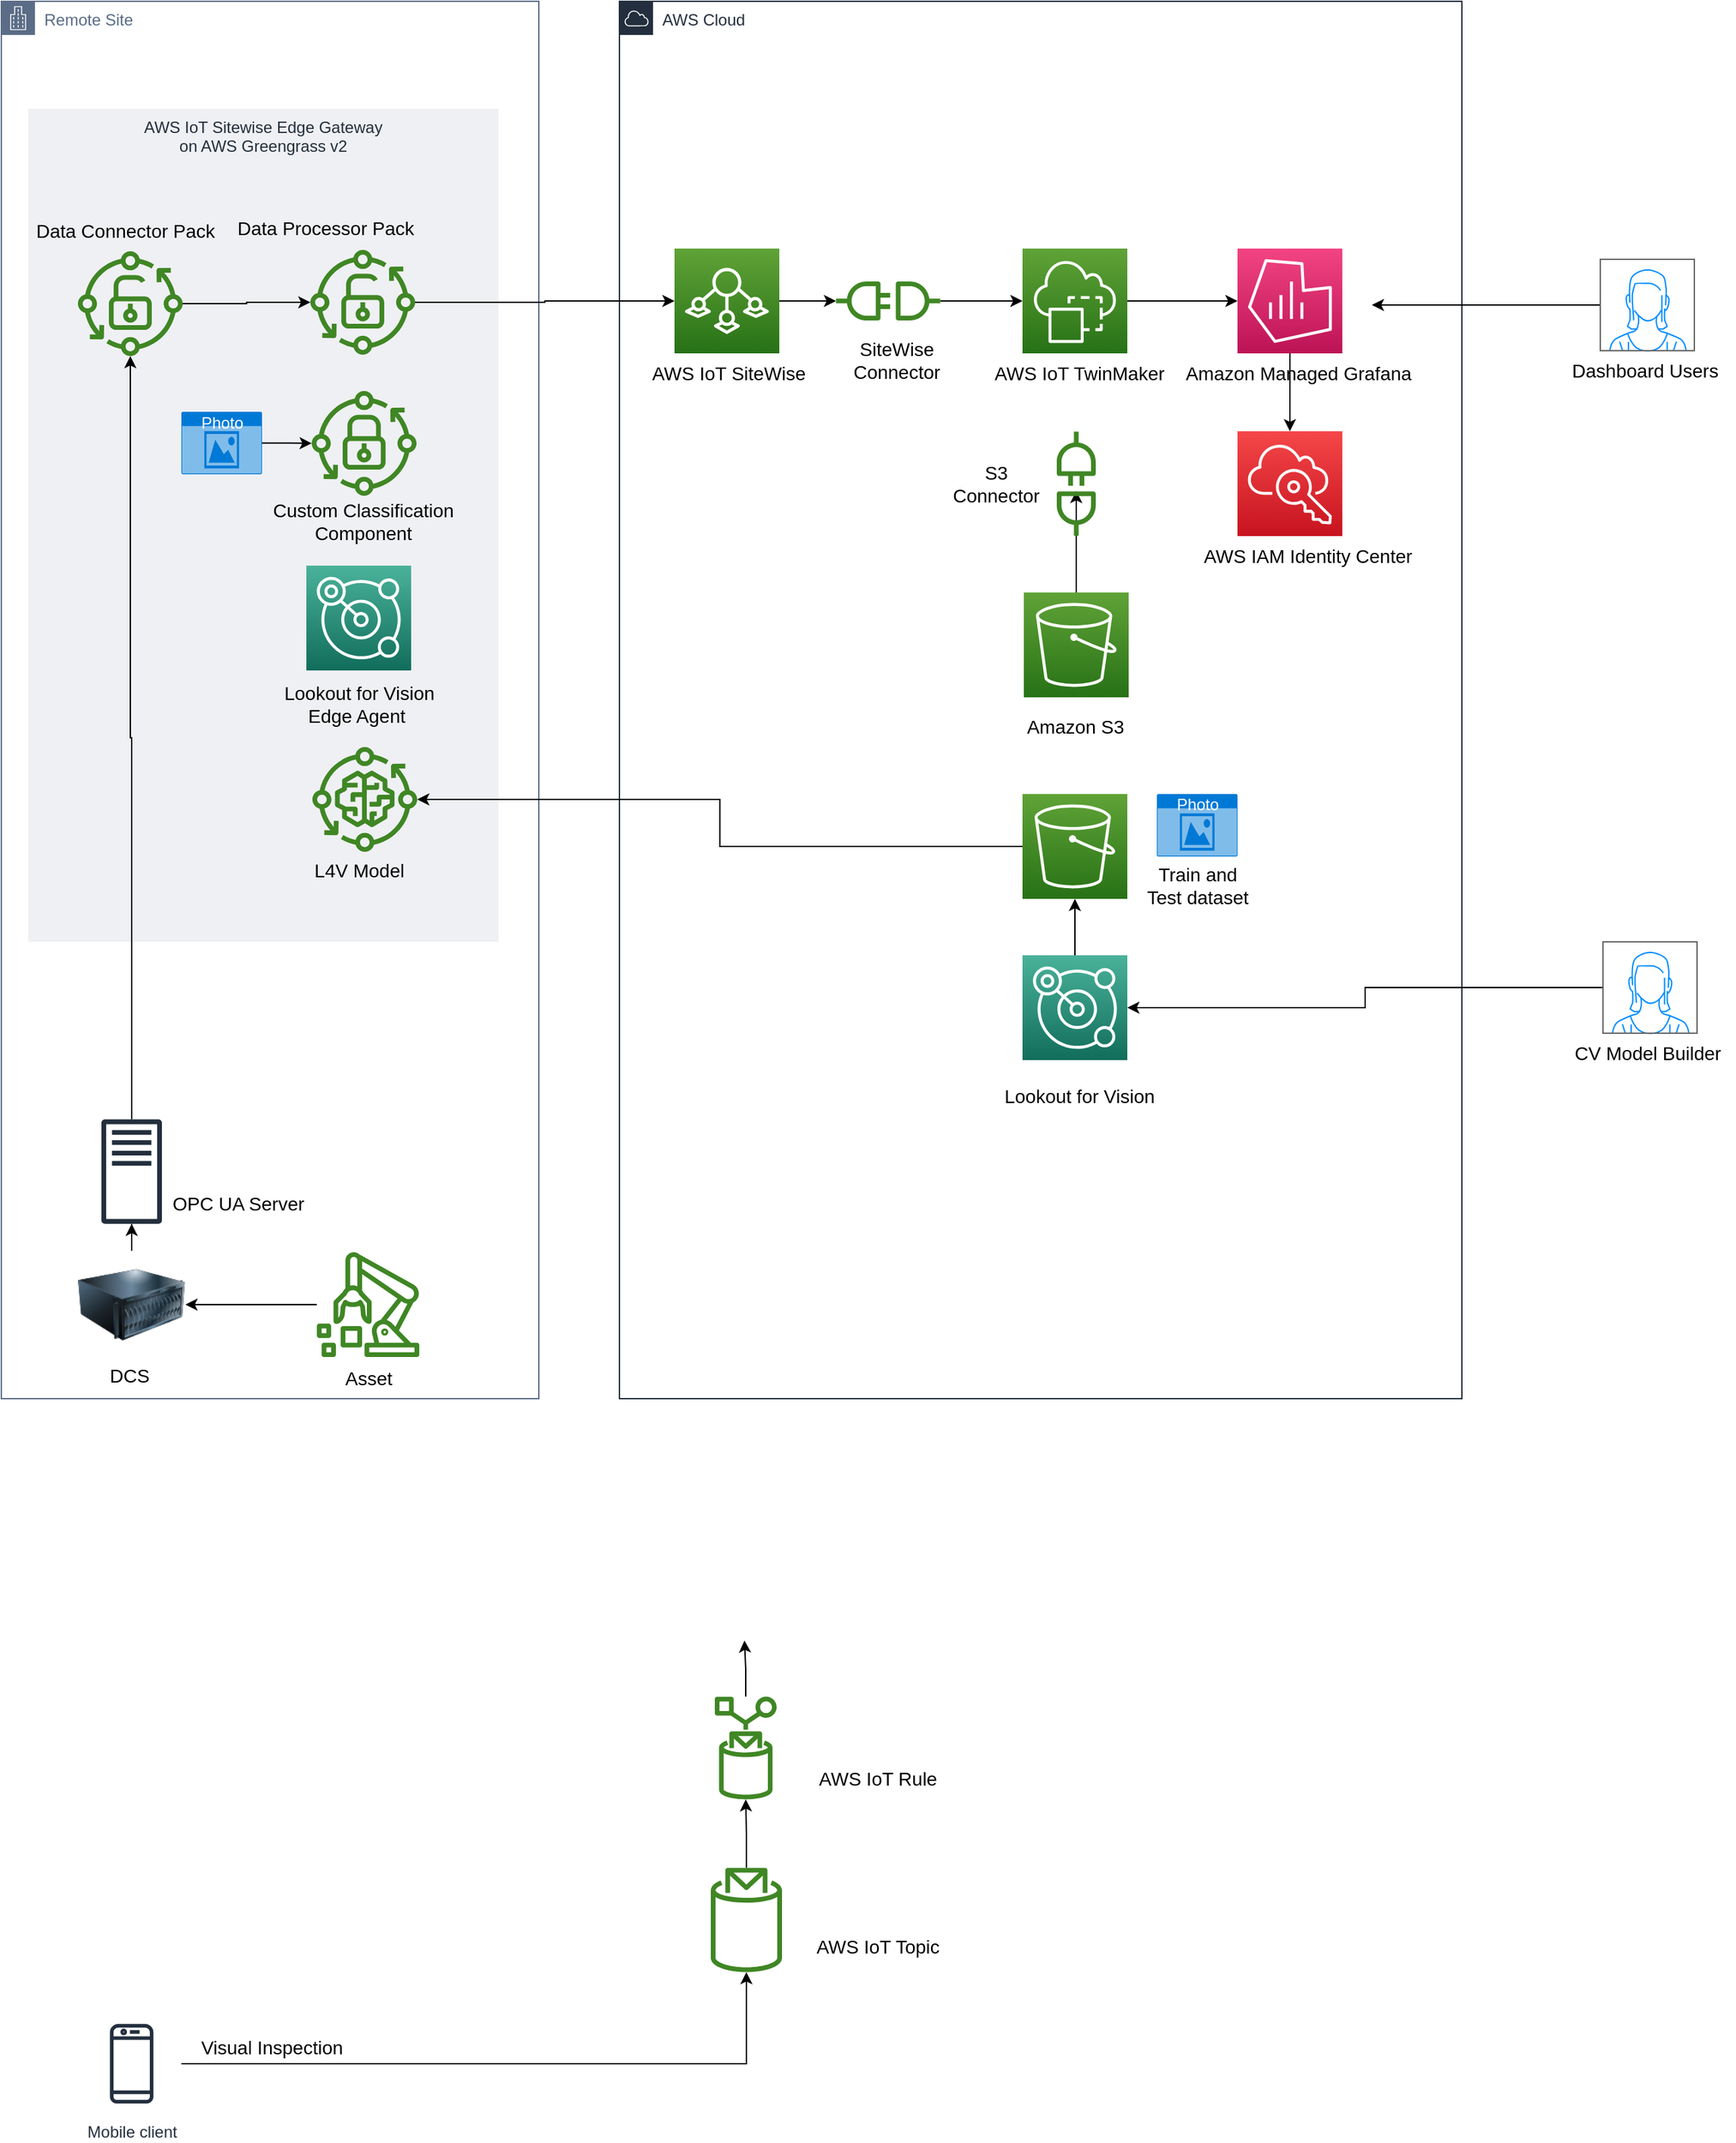 <mxfile version="20.4.0" type="github" pages="3">
  <diagram id="a7mt690vaVkGaCGK9FgE" name="Page-1">
    <mxGraphModel dx="946" dy="589" grid="1" gridSize="10" guides="1" tooltips="1" connect="1" arrows="1" fold="1" page="1" pageScale="1" pageWidth="827" pageHeight="1169" math="0" shadow="0">
      <root>
        <mxCell id="0" />
        <mxCell id="1" parent="0" />
        <mxCell id="cyHJKAwfW08AR8Q3WTV7-8" value="AWS Cloud" style="points=[[0,0],[0.25,0],[0.5,0],[0.75,0],[1,0],[1,0.25],[1,0.5],[1,0.75],[1,1],[0.75,1],[0.5,1],[0.25,1],[0,1],[0,0.75],[0,0.5],[0,0.25]];outlineConnect=0;gradientColor=none;html=1;whiteSpace=wrap;fontSize=12;fontStyle=0;container=1;pointerEvents=0;collapsible=0;recursiveResize=0;shape=mxgraph.aws4.group;grIcon=mxgraph.aws4.group_aws_cloud;strokeColor=#232F3E;fillColor=none;verticalAlign=top;align=left;spacingLeft=30;fontColor=#232F3E;dashed=0;" parent="1" vertex="1">
          <mxGeometry x="510" y="30" width="627" height="1040" as="geometry" />
        </mxCell>
        <mxCell id="cyHJKAwfW08AR8Q3WTV7-1" value="" style="sketch=0;points=[[0,0,0],[0.25,0,0],[0.5,0,0],[0.75,0,0],[1,0,0],[0,1,0],[0.25,1,0],[0.5,1,0],[0.75,1,0],[1,1,0],[0,0.25,0],[0,0.5,0],[0,0.75,0],[1,0.25,0],[1,0.5,0],[1,0.75,0]];outlineConnect=0;fontColor=#232F3E;gradientColor=#60A337;gradientDirection=north;fillColor=#277116;strokeColor=#ffffff;dashed=0;verticalLabelPosition=bottom;verticalAlign=top;align=center;html=1;fontSize=12;fontStyle=0;aspect=fixed;shape=mxgraph.aws4.resourceIcon;resIcon=mxgraph.aws4.iot_sitewise;" parent="cyHJKAwfW08AR8Q3WTV7-8" vertex="1">
          <mxGeometry x="41" y="184" width="78" height="78" as="geometry" />
        </mxCell>
        <mxCell id="fSA0VlAMbfyfpojlJvyW-2" value="" style="edgeStyle=orthogonalEdgeStyle;rounded=0;orthogonalLoop=1;jettySize=auto;html=1;" parent="cyHJKAwfW08AR8Q3WTV7-8" source="cyHJKAwfW08AR8Q3WTV7-3" target="fSA0VlAMbfyfpojlJvyW-1" edge="1">
          <mxGeometry relative="1" as="geometry" />
        </mxCell>
        <mxCell id="cyHJKAwfW08AR8Q3WTV7-3" value="" style="sketch=0;points=[[0,0,0],[0.25,0,0],[0.5,0,0],[0.75,0,0],[1,0,0],[0,1,0],[0.25,1,0],[0.5,1,0],[0.75,1,0],[1,1,0],[0,0.25,0],[0,0.5,0],[0,0.75,0],[1,0.25,0],[1,0.5,0],[1,0.75,0]];points=[[0,0,0],[0.25,0,0],[0.5,0,0],[0.75,0,0],[1,0,0],[0,1,0],[0.25,1,0],[0.5,1,0],[0.75,1,0],[1,1,0],[0,0.25,0],[0,0.5,0],[0,0.75,0],[1,0.25,0],[1,0.5,0],[1,0.75,0]];outlineConnect=0;fontColor=#232F3E;gradientColor=#F34482;gradientDirection=north;fillColor=#BC1356;strokeColor=#ffffff;dashed=0;verticalLabelPosition=bottom;verticalAlign=top;align=center;html=1;fontSize=12;fontStyle=0;aspect=fixed;shape=mxgraph.aws4.resourceIcon;resIcon=mxgraph.aws4.managed_service_for_grafana;" parent="cyHJKAwfW08AR8Q3WTV7-8" vertex="1">
          <mxGeometry x="460" y="184" width="78" height="78" as="geometry" />
        </mxCell>
        <mxCell id="cyHJKAwfW08AR8Q3WTV7-2" value="" style="sketch=0;points=[[0,0,0],[0.25,0,0],[0.5,0,0],[0.75,0,0],[1,0,0],[0,1,0],[0.25,1,0],[0.5,1,0],[0.75,1,0],[1,1,0],[0,0.25,0],[0,0.5,0],[0,0.75,0],[1,0.25,0],[1,0.5,0],[1,0.75,0]];outlineConnect=0;fontColor=#232F3E;gradientColor=#60A337;gradientDirection=north;fillColor=#277116;strokeColor=#ffffff;dashed=0;verticalLabelPosition=bottom;verticalAlign=top;align=center;html=1;fontSize=12;fontStyle=0;aspect=fixed;shape=mxgraph.aws4.resourceIcon;resIcon=mxgraph.aws4.iot_twinmaker;" parent="cyHJKAwfW08AR8Q3WTV7-8" vertex="1">
          <mxGeometry x="300" y="184" width="78" height="78" as="geometry" />
        </mxCell>
        <mxCell id="cyHJKAwfW08AR8Q3WTV7-5" style="edgeStyle=orthogonalEdgeStyle;rounded=0;orthogonalLoop=1;jettySize=auto;html=1;exitX=1;exitY=0.5;exitDx=0;exitDy=0;exitPerimeter=0;" parent="cyHJKAwfW08AR8Q3WTV7-8" source="cyHJKAwfW08AR8Q3WTV7-1" target="cyHJKAwfW08AR8Q3WTV7-13" edge="1">
          <mxGeometry relative="1" as="geometry" />
        </mxCell>
        <mxCell id="cyHJKAwfW08AR8Q3WTV7-6" style="edgeStyle=orthogonalEdgeStyle;rounded=0;orthogonalLoop=1;jettySize=auto;html=1;exitX=1;exitY=0.5;exitDx=0;exitDy=0;exitPerimeter=0;" parent="cyHJKAwfW08AR8Q3WTV7-8" source="cyHJKAwfW08AR8Q3WTV7-2" target="cyHJKAwfW08AR8Q3WTV7-3" edge="1">
          <mxGeometry relative="1" as="geometry" />
        </mxCell>
        <mxCell id="cyHJKAwfW08AR8Q3WTV7-14" value="" style="edgeStyle=orthogonalEdgeStyle;rounded=0;orthogonalLoop=1;jettySize=auto;html=1;" parent="cyHJKAwfW08AR8Q3WTV7-8" source="cyHJKAwfW08AR8Q3WTV7-13" target="cyHJKAwfW08AR8Q3WTV7-2" edge="1">
          <mxGeometry relative="1" as="geometry" />
        </mxCell>
        <mxCell id="cyHJKAwfW08AR8Q3WTV7-13" value="" style="sketch=0;outlineConnect=0;fontColor=#232F3E;gradientColor=none;fillColor=#3F8624;strokeColor=none;dashed=0;verticalLabelPosition=bottom;verticalAlign=top;align=center;html=1;fontSize=12;fontStyle=0;aspect=fixed;pointerEvents=1;shape=mxgraph.aws4.connector;" parent="cyHJKAwfW08AR8Q3WTV7-8" vertex="1">
          <mxGeometry x="161" y="208.5" width="78" height="29" as="geometry" />
        </mxCell>
        <mxCell id="fSA0VlAMbfyfpojlJvyW-1" value="" style="sketch=0;points=[[0,0,0],[0.25,0,0],[0.5,0,0],[0.75,0,0],[1,0,0],[0,1,0],[0.25,1,0],[0.5,1,0],[0.75,1,0],[1,1,0],[0,0.25,0],[0,0.5,0],[0,0.75,0],[1,0.25,0],[1,0.5,0],[1,0.75,0]];outlineConnect=0;fontColor=#232F3E;gradientColor=#F54749;gradientDirection=north;fillColor=#C7131F;strokeColor=#ffffff;dashed=0;verticalLabelPosition=bottom;verticalAlign=top;align=center;html=1;fontSize=12;fontStyle=0;aspect=fixed;shape=mxgraph.aws4.resourceIcon;resIcon=mxgraph.aws4.single_sign_on;" parent="cyHJKAwfW08AR8Q3WTV7-8" vertex="1">
          <mxGeometry x="460" y="320" width="78" height="78" as="geometry" />
        </mxCell>
        <mxCell id="LVdUrvNxA8oibdNCYwAz-1" value="&lt;font style=&quot;font-size: 14px;&quot;&gt;AWS IoT TwinMaker&lt;/font&gt;" style="text;html=1;resizable=0;autosize=1;align=center;verticalAlign=middle;points=[];fillColor=none;strokeColor=none;rounded=0;" parent="cyHJKAwfW08AR8Q3WTV7-8" vertex="1">
          <mxGeometry x="267" y="262" width="150" height="30" as="geometry" />
        </mxCell>
        <mxCell id="LVdUrvNxA8oibdNCYwAz-2" value="&lt;font style=&quot;font-size: 14px;&quot;&gt;Amazon Managed Grafana&lt;/font&gt;" style="text;html=1;resizable=0;autosize=1;align=center;verticalAlign=middle;points=[];fillColor=none;strokeColor=none;rounded=0;" parent="cyHJKAwfW08AR8Q3WTV7-8" vertex="1">
          <mxGeometry x="410" y="262" width="190" height="30" as="geometry" />
        </mxCell>
        <mxCell id="LVdUrvNxA8oibdNCYwAz-3" value="&lt;font style=&quot;font-size: 14px;&quot;&gt;AWS IAM Identity Center&lt;/font&gt;" style="text;html=1;resizable=0;autosize=1;align=center;verticalAlign=middle;points=[];fillColor=none;strokeColor=none;rounded=0;" parent="cyHJKAwfW08AR8Q3WTV7-8" vertex="1">
          <mxGeometry x="422" y="398" width="180" height="30" as="geometry" />
        </mxCell>
        <mxCell id="LVdUrvNxA8oibdNCYwAz-4" value="&lt;font style=&quot;font-size: 14px;&quot;&gt;AWS IoT SiteWise&lt;/font&gt;" style="text;html=1;resizable=0;autosize=1;align=center;verticalAlign=middle;points=[];fillColor=none;strokeColor=none;rounded=0;" parent="cyHJKAwfW08AR8Q3WTV7-8" vertex="1">
          <mxGeometry x="11" y="262" width="140" height="30" as="geometry" />
        </mxCell>
        <mxCell id="LVdUrvNxA8oibdNCYwAz-12" value="&lt;font style=&quot;font-size: 14px;&quot;&gt;SiteWise&lt;br&gt;Connector&lt;/font&gt;" style="text;html=1;resizable=0;autosize=1;align=center;verticalAlign=middle;points=[];fillColor=none;strokeColor=none;rounded=0;" parent="cyHJKAwfW08AR8Q3WTV7-8" vertex="1">
          <mxGeometry x="161" y="242" width="90" height="50" as="geometry" />
        </mxCell>
        <mxCell id="sUikrPYVcTxrzRABg0sS-34" style="edgeStyle=orthogonalEdgeStyle;rounded=0;orthogonalLoop=1;jettySize=auto;html=1;" parent="cyHJKAwfW08AR8Q3WTV7-8" source="sUikrPYVcTxrzRABg0sS-3" target="sUikrPYVcTxrzRABg0sS-4" edge="1">
          <mxGeometry relative="1" as="geometry" />
        </mxCell>
        <mxCell id="sUikrPYVcTxrzRABg0sS-3" value="" style="sketch=0;points=[[0,0,0],[0.25,0,0],[0.5,0,0],[0.75,0,0],[1,0,0],[0,1,0],[0.25,1,0],[0.5,1,0],[0.75,1,0],[1,1,0],[0,0.25,0],[0,0.5,0],[0,0.75,0],[1,0.25,0],[1,0.5,0],[1,0.75,0]];outlineConnect=0;fontColor=#232F3E;gradientColor=#60A337;gradientDirection=north;fillColor=#277116;strokeColor=#ffffff;dashed=0;verticalLabelPosition=bottom;verticalAlign=top;align=center;html=1;fontSize=12;fontStyle=0;aspect=fixed;shape=mxgraph.aws4.resourceIcon;resIcon=mxgraph.aws4.s3;" parent="cyHJKAwfW08AR8Q3WTV7-8" vertex="1">
          <mxGeometry x="301" y="440" width="78" height="78" as="geometry" />
        </mxCell>
        <mxCell id="sUikrPYVcTxrzRABg0sS-4" value="" style="sketch=0;outlineConnect=0;fontColor=#232F3E;gradientColor=none;fillColor=#3F8624;strokeColor=none;dashed=0;verticalLabelPosition=bottom;verticalAlign=top;align=center;html=1;fontSize=12;fontStyle=0;aspect=fixed;pointerEvents=1;shape=mxgraph.aws4.connector;direction=south;" parent="cyHJKAwfW08AR8Q3WTV7-8" vertex="1">
          <mxGeometry x="325.5" y="320" width="29" height="78" as="geometry" />
        </mxCell>
        <mxCell id="sUikrPYVcTxrzRABg0sS-9" value="&lt;font style=&quot;font-size: 14px;&quot;&gt;S3&lt;br&gt;Connector&lt;/font&gt;" style="text;html=1;resizable=0;autosize=1;align=center;verticalAlign=middle;points=[];fillColor=none;strokeColor=none;rounded=0;" parent="cyHJKAwfW08AR8Q3WTV7-8" vertex="1">
          <mxGeometry x="234.5" y="334" width="90" height="50" as="geometry" />
        </mxCell>
        <mxCell id="sUikrPYVcTxrzRABg0sS-10" value="&lt;font style=&quot;font-size: 14px;&quot;&gt;Amazon S3&lt;/font&gt;" style="text;html=1;resizable=0;autosize=1;align=center;verticalAlign=middle;points=[];fillColor=none;strokeColor=none;rounded=0;" parent="cyHJKAwfW08AR8Q3WTV7-8" vertex="1">
          <mxGeometry x="289" y="525" width="100" height="30" as="geometry" />
        </mxCell>
        <mxCell id="sUikrPYVcTxrzRABg0sS-33" style="edgeStyle=orthogonalEdgeStyle;rounded=0;orthogonalLoop=1;jettySize=auto;html=1;" parent="cyHJKAwfW08AR8Q3WTV7-8" source="sUikrPYVcTxrzRABg0sS-21" target="sUikrPYVcTxrzRABg0sS-27" edge="1">
          <mxGeometry relative="1" as="geometry" />
        </mxCell>
        <mxCell id="sUikrPYVcTxrzRABg0sS-21" value="" style="sketch=0;points=[[0,0,0],[0.25,0,0],[0.5,0,0],[0.75,0,0],[1,0,0],[0,1,0],[0.25,1,0],[0.5,1,0],[0.75,1,0],[1,1,0],[0,0.25,0],[0,0.5,0],[0,0.75,0],[1,0.25,0],[1,0.5,0],[1,0.75,0]];outlineConnect=0;fontColor=#232F3E;gradientColor=#4AB29A;gradientDirection=north;fillColor=#116D5B;strokeColor=#ffffff;dashed=0;verticalLabelPosition=bottom;verticalAlign=top;align=center;html=1;fontSize=12;fontStyle=0;aspect=fixed;shape=mxgraph.aws4.resourceIcon;resIcon=mxgraph.aws4.lookout_for_vision;" parent="cyHJKAwfW08AR8Q3WTV7-8" vertex="1">
          <mxGeometry x="300" y="710" width="78" height="78" as="geometry" />
        </mxCell>
        <mxCell id="sUikrPYVcTxrzRABg0sS-22" value="&lt;font style=&quot;font-size: 14px;&quot;&gt;Lookout for Vision&lt;br&gt;&lt;/font&gt;" style="text;html=1;resizable=0;autosize=1;align=center;verticalAlign=middle;points=[];fillColor=none;strokeColor=none;rounded=0;" parent="cyHJKAwfW08AR8Q3WTV7-8" vertex="1">
          <mxGeometry x="272" y="800" width="140" height="30" as="geometry" />
        </mxCell>
        <mxCell id="sUikrPYVcTxrzRABg0sS-27" value="" style="sketch=0;points=[[0,0,0],[0.25,0,0],[0.5,0,0],[0.75,0,0],[1,0,0],[0,1,0],[0.25,1,0],[0.5,1,0],[0.75,1,0],[1,1,0],[0,0.25,0],[0,0.5,0],[0,0.75,0],[1,0.25,0],[1,0.5,0],[1,0.75,0]];outlineConnect=0;fontColor=#232F3E;gradientColor=#60A337;gradientDirection=north;fillColor=#277116;strokeColor=#ffffff;dashed=0;verticalLabelPosition=bottom;verticalAlign=top;align=center;html=1;fontSize=12;fontStyle=0;aspect=fixed;shape=mxgraph.aws4.resourceIcon;resIcon=mxgraph.aws4.s3;" parent="cyHJKAwfW08AR8Q3WTV7-8" vertex="1">
          <mxGeometry x="300" y="590" width="78" height="78" as="geometry" />
        </mxCell>
        <mxCell id="sUikrPYVcTxrzRABg0sS-41" value="Photo" style="html=1;strokeColor=none;fillColor=#0079D6;labelPosition=center;verticalLabelPosition=middle;verticalAlign=top;align=center;fontSize=12;outlineConnect=0;spacingTop=-6;fontColor=#FFFFFF;sketch=0;shape=mxgraph.sitemap.photo;" parent="cyHJKAwfW08AR8Q3WTV7-8" vertex="1">
          <mxGeometry x="400" y="590" width="60" height="46.5" as="geometry" />
        </mxCell>
        <mxCell id="sUikrPYVcTxrzRABg0sS-42" value="&lt;font style=&quot;font-size: 14px;&quot;&gt;Train and&lt;br&gt;Test dataset&lt;/font&gt;" style="text;html=1;resizable=0;autosize=1;align=center;verticalAlign=middle;points=[];fillColor=none;strokeColor=none;rounded=0;" parent="cyHJKAwfW08AR8Q3WTV7-8" vertex="1">
          <mxGeometry x="380" y="633" width="100" height="50" as="geometry" />
        </mxCell>
        <mxCell id="cyHJKAwfW08AR8Q3WTV7-9" value="Remote Site" style="points=[[0,0],[0.25,0],[0.5,0],[0.75,0],[1,0],[1,0.25],[1,0.5],[1,0.75],[1,1],[0.75,1],[0.5,1],[0.25,1],[0,1],[0,0.75],[0,0.5],[0,0.25]];outlineConnect=0;gradientColor=none;html=1;whiteSpace=wrap;fontSize=12;fontStyle=0;container=1;pointerEvents=0;collapsible=0;recursiveResize=0;shape=mxgraph.aws4.group;grIcon=mxgraph.aws4.group_corporate_data_center;strokeColor=#5A6C86;fillColor=none;verticalAlign=top;align=left;spacingLeft=30;fontColor=#5A6C86;dashed=0;" parent="1" vertex="1">
          <mxGeometry x="50" y="30" width="400" height="1040" as="geometry" />
        </mxCell>
        <mxCell id="cyHJKAwfW08AR8Q3WTV7-10" value="AWS IoT Sitewise Edge Gateway&#xa;on AWS Greengrass v2" style="fillColor=#EFF0F3;strokeColor=none;dashed=0;verticalAlign=top;fontStyle=0;fontColor=#232F3D;" parent="cyHJKAwfW08AR8Q3WTV7-9" vertex="1">
          <mxGeometry x="20" y="80" width="350" height="620" as="geometry" />
        </mxCell>
        <mxCell id="sUikrPYVcTxrzRABg0sS-1" value="" style="edgeStyle=orthogonalEdgeStyle;rounded=0;orthogonalLoop=1;jettySize=auto;html=1;" parent="cyHJKAwfW08AR8Q3WTV7-9" source="fSA0VlAMbfyfpojlJvyW-4" target="LVdUrvNxA8oibdNCYwAz-7" edge="1">
          <mxGeometry relative="1" as="geometry" />
        </mxCell>
        <mxCell id="fSA0VlAMbfyfpojlJvyW-4" value="" style="sketch=0;outlineConnect=0;fontColor=#232F3E;gradientColor=none;fillColor=#3F8624;strokeColor=none;dashed=0;verticalLabelPosition=bottom;verticalAlign=top;align=center;html=1;fontSize=12;fontStyle=0;aspect=fixed;pointerEvents=1;shape=mxgraph.aws4.iot_greengrass_component_public;" parent="cyHJKAwfW08AR8Q3WTV7-9" vertex="1">
          <mxGeometry x="57" y="186" width="78" height="78" as="geometry" />
        </mxCell>
        <mxCell id="LVdUrvNxA8oibdNCYwAz-6" value="&lt;font style=&quot;font-size: 14px;&quot;&gt;Data Connector Pack&lt;/font&gt;" style="text;html=1;resizable=0;autosize=1;align=center;verticalAlign=middle;points=[];fillColor=none;strokeColor=none;rounded=0;" parent="cyHJKAwfW08AR8Q3WTV7-9" vertex="1">
          <mxGeometry x="12" y="156" width="160" height="30" as="geometry" />
        </mxCell>
        <mxCell id="LVdUrvNxA8oibdNCYwAz-7" value="" style="sketch=0;outlineConnect=0;fontColor=#232F3E;gradientColor=none;fillColor=#3F8624;strokeColor=none;dashed=0;verticalLabelPosition=bottom;verticalAlign=top;align=center;html=1;fontSize=12;fontStyle=0;aspect=fixed;pointerEvents=1;shape=mxgraph.aws4.iot_greengrass_component_public;" parent="cyHJKAwfW08AR8Q3WTV7-9" vertex="1">
          <mxGeometry x="230" y="185" width="78" height="78" as="geometry" />
        </mxCell>
        <mxCell id="LVdUrvNxA8oibdNCYwAz-8" value="&lt;font style=&quot;font-size: 14px;&quot;&gt;Data Processor Pack&lt;/font&gt;" style="text;html=1;resizable=0;autosize=1;align=center;verticalAlign=middle;points=[];fillColor=none;strokeColor=none;rounded=0;" parent="cyHJKAwfW08AR8Q3WTV7-9" vertex="1">
          <mxGeometry x="161" y="154" width="160" height="30" as="geometry" />
        </mxCell>
        <mxCell id="LVdUrvNxA8oibdNCYwAz-9" value="&lt;font style=&quot;font-size: 14px;&quot;&gt;OPC UA Server&lt;/font&gt;" style="text;html=1;resizable=0;autosize=1;align=center;verticalAlign=middle;points=[];fillColor=none;strokeColor=none;rounded=0;" parent="cyHJKAwfW08AR8Q3WTV7-9" vertex="1">
          <mxGeometry x="116" y="880" width="120" height="30" as="geometry" />
        </mxCell>
        <mxCell id="sUikrPYVcTxrzRABg0sS-18" value="" style="edgeStyle=orthogonalEdgeStyle;rounded=0;orthogonalLoop=1;jettySize=auto;html=1;" parent="cyHJKAwfW08AR8Q3WTV7-9" source="cyHJKAwfW08AR8Q3WTV7-11" target="fSA0VlAMbfyfpojlJvyW-4" edge="1">
          <mxGeometry relative="1" as="geometry" />
        </mxCell>
        <mxCell id="cyHJKAwfW08AR8Q3WTV7-11" value="" style="sketch=0;outlineConnect=0;fontColor=#232F3E;gradientColor=none;fillColor=#232F3D;strokeColor=none;dashed=0;verticalLabelPosition=bottom;verticalAlign=top;align=center;html=1;fontSize=12;fontStyle=0;aspect=fixed;pointerEvents=1;shape=mxgraph.aws4.traditional_server;" parent="cyHJKAwfW08AR8Q3WTV7-9" vertex="1">
          <mxGeometry x="74.5" y="832" width="45" height="78" as="geometry" />
        </mxCell>
        <mxCell id="LVdUrvNxA8oibdNCYwAz-15" value="" style="edgeStyle=orthogonalEdgeStyle;rounded=0;orthogonalLoop=1;jettySize=auto;html=1;fontSize=14;entryX=1;entryY=0.5;entryDx=0;entryDy=0;" parent="cyHJKAwfW08AR8Q3WTV7-9" source="LVdUrvNxA8oibdNCYwAz-13" target="sUikrPYVcTxrzRABg0sS-15" edge="1">
          <mxGeometry relative="1" as="geometry" />
        </mxCell>
        <mxCell id="LVdUrvNxA8oibdNCYwAz-13" value="" style="sketch=0;outlineConnect=0;fontColor=#232F3E;gradientColor=none;fillColor=#3F8624;strokeColor=none;dashed=0;verticalLabelPosition=bottom;verticalAlign=top;align=center;html=1;fontSize=12;fontStyle=0;aspect=fixed;pointerEvents=1;shape=mxgraph.aws4.iot_sitewise_asset;" parent="cyHJKAwfW08AR8Q3WTV7-9" vertex="1">
          <mxGeometry x="234.5" y="931" width="77" height="78" as="geometry" />
        </mxCell>
        <mxCell id="LVdUrvNxA8oibdNCYwAz-16" value="&lt;font style=&quot;font-size: 14px;&quot;&gt;Asset&lt;/font&gt;" style="text;html=1;resizable=0;autosize=1;align=center;verticalAlign=middle;points=[];fillColor=none;strokeColor=none;rounded=0;" parent="cyHJKAwfW08AR8Q3WTV7-9" vertex="1">
          <mxGeometry x="243" y="1010" width="60" height="30" as="geometry" />
        </mxCell>
        <mxCell id="sUikrPYVcTxrzRABg0sS-17" value="" style="edgeStyle=orthogonalEdgeStyle;rounded=0;orthogonalLoop=1;jettySize=auto;html=1;" parent="cyHJKAwfW08AR8Q3WTV7-9" source="sUikrPYVcTxrzRABg0sS-15" target="cyHJKAwfW08AR8Q3WTV7-11" edge="1">
          <mxGeometry relative="1" as="geometry" />
        </mxCell>
        <mxCell id="sUikrPYVcTxrzRABg0sS-15" value="" style="image;html=1;image=img/lib/clip_art/computers/Server_128x128.png" parent="cyHJKAwfW08AR8Q3WTV7-9" vertex="1">
          <mxGeometry x="57" y="930" width="80" height="80" as="geometry" />
        </mxCell>
        <mxCell id="sUikrPYVcTxrzRABg0sS-16" value="&lt;font style=&quot;font-size: 14px;&quot;&gt;DCS&lt;/font&gt;" style="text;html=1;resizable=0;autosize=1;align=center;verticalAlign=middle;points=[];fillColor=none;strokeColor=none;rounded=0;" parent="cyHJKAwfW08AR8Q3WTV7-9" vertex="1">
          <mxGeometry x="69.5" y="1008" width="50" height="30" as="geometry" />
        </mxCell>
        <mxCell id="sUikrPYVcTxrzRABg0sS-19" value="" style="sketch=0;points=[[0,0,0],[0.25,0,0],[0.5,0,0],[0.75,0,0],[1,0,0],[0,1,0],[0.25,1,0],[0.5,1,0],[0.75,1,0],[1,1,0],[0,0.25,0],[0,0.5,0],[0,0.75,0],[1,0.25,0],[1,0.5,0],[1,0.75,0]];outlineConnect=0;fontColor=#232F3E;gradientColor=#4AB29A;gradientDirection=north;fillColor=#116D5B;strokeColor=#ffffff;dashed=0;verticalLabelPosition=bottom;verticalAlign=top;align=center;html=1;fontSize=12;fontStyle=0;aspect=fixed;shape=mxgraph.aws4.resourceIcon;resIcon=mxgraph.aws4.lookout_for_vision;" parent="cyHJKAwfW08AR8Q3WTV7-9" vertex="1">
          <mxGeometry x="227" y="420" width="78" height="78" as="geometry" />
        </mxCell>
        <mxCell id="sUikrPYVcTxrzRABg0sS-28" value="" style="sketch=0;outlineConnect=0;fontColor=#232F3E;gradientColor=none;fillColor=#3F8624;strokeColor=none;dashed=0;verticalLabelPosition=bottom;verticalAlign=top;align=center;html=1;fontSize=12;fontStyle=0;aspect=fixed;pointerEvents=1;shape=mxgraph.aws4.iot_greengrass_component_machine_learning;" parent="cyHJKAwfW08AR8Q3WTV7-9" vertex="1">
          <mxGeometry x="231.5" y="555" width="78" height="78" as="geometry" />
        </mxCell>
        <mxCell id="sUikrPYVcTxrzRABg0sS-29" value="" style="sketch=0;outlineConnect=0;fontColor=#232F3E;gradientColor=none;fillColor=#3F8624;strokeColor=none;dashed=0;verticalLabelPosition=bottom;verticalAlign=top;align=center;html=1;fontSize=12;fontStyle=0;aspect=fixed;pointerEvents=1;shape=mxgraph.aws4.iot_greengrass_component_private;" parent="cyHJKAwfW08AR8Q3WTV7-9" vertex="1">
          <mxGeometry x="231" y="290" width="78" height="78" as="geometry" />
        </mxCell>
        <mxCell id="sUikrPYVcTxrzRABg0sS-30" value="&lt;span style=&quot;font-size: 14px;&quot;&gt;L4V Model&lt;/span&gt;" style="text;html=1;resizable=0;autosize=1;align=center;verticalAlign=middle;points=[];fillColor=none;strokeColor=none;rounded=0;" parent="cyHJKAwfW08AR8Q3WTV7-9" vertex="1">
          <mxGeometry x="220.5" y="632" width="90" height="30" as="geometry" />
        </mxCell>
        <mxCell id="sUikrPYVcTxrzRABg0sS-38" style="edgeStyle=orthogonalEdgeStyle;rounded=0;orthogonalLoop=1;jettySize=auto;html=1;" parent="cyHJKAwfW08AR8Q3WTV7-9" source="sUikrPYVcTxrzRABg0sS-37" target="sUikrPYVcTxrzRABg0sS-29" edge="1">
          <mxGeometry relative="1" as="geometry" />
        </mxCell>
        <mxCell id="sUikrPYVcTxrzRABg0sS-37" value="Photo" style="html=1;strokeColor=none;fillColor=#0079D6;labelPosition=center;verticalLabelPosition=middle;verticalAlign=top;align=center;fontSize=12;outlineConnect=0;spacingTop=-6;fontColor=#FFFFFF;sketch=0;shape=mxgraph.sitemap.photo;" parent="cyHJKAwfW08AR8Q3WTV7-9" vertex="1">
          <mxGeometry x="134" y="305.5" width="60" height="46.5" as="geometry" />
        </mxCell>
        <mxCell id="LVdUrvNxA8oibdNCYwAz-21" value="" style="edgeStyle=orthogonalEdgeStyle;rounded=0;orthogonalLoop=1;jettySize=auto;html=1;fontSize=14;" parent="1" source="LVdUrvNxA8oibdNCYwAz-19" target="LVdUrvNxA8oibdNCYwAz-20" edge="1">
          <mxGeometry relative="1" as="geometry" />
        </mxCell>
        <mxCell id="LVdUrvNxA8oibdNCYwAz-19" value="" style="sketch=0;outlineConnect=0;fontColor=#232F3E;gradientColor=none;fillColor=#3F8624;strokeColor=none;dashed=0;verticalLabelPosition=bottom;verticalAlign=top;align=center;html=1;fontSize=12;fontStyle=0;aspect=fixed;pointerEvents=1;shape=mxgraph.aws4.topic_2;" parent="1" vertex="1">
          <mxGeometry x="578" y="1419" width="53" height="78" as="geometry" />
        </mxCell>
        <mxCell id="LVdUrvNxA8oibdNCYwAz-22" value="" style="edgeStyle=orthogonalEdgeStyle;rounded=0;orthogonalLoop=1;jettySize=auto;html=1;fontSize=14;" parent="1" source="LVdUrvNxA8oibdNCYwAz-20" edge="1">
          <mxGeometry relative="1" as="geometry">
            <mxPoint x="603.067" y="1250" as="targetPoint" />
          </mxGeometry>
        </mxCell>
        <mxCell id="LVdUrvNxA8oibdNCYwAz-20" value="" style="sketch=0;outlineConnect=0;fontColor=#232F3E;gradientColor=none;fillColor=#3F8624;strokeColor=none;dashed=0;verticalLabelPosition=bottom;verticalAlign=top;align=center;html=1;fontSize=12;fontStyle=0;aspect=fixed;pointerEvents=1;shape=mxgraph.aws4.rule;" parent="1" vertex="1">
          <mxGeometry x="581" y="1291" width="46" height="78" as="geometry" />
        </mxCell>
        <mxCell id="LVdUrvNxA8oibdNCYwAz-25" value="&lt;font style=&quot;font-size: 14px;&quot;&gt;AWS IoT Topic&lt;/font&gt;" style="text;html=1;resizable=0;autosize=1;align=center;verticalAlign=middle;points=[];fillColor=none;strokeColor=none;rounded=0;" parent="1" vertex="1">
          <mxGeometry x="642" y="1463" width="120" height="30" as="geometry" />
        </mxCell>
        <mxCell id="LVdUrvNxA8oibdNCYwAz-26" value="&lt;font style=&quot;font-size: 14px;&quot;&gt;AWS IoT Rule&lt;/font&gt;" style="text;html=1;resizable=0;autosize=1;align=center;verticalAlign=middle;points=[];fillColor=none;strokeColor=none;rounded=0;" parent="1" vertex="1">
          <mxGeometry x="647" y="1338" width="110" height="30" as="geometry" />
        </mxCell>
        <mxCell id="LVdUrvNxA8oibdNCYwAz-23" value="Mobile client" style="sketch=0;outlineConnect=0;fontColor=#232F3E;gradientColor=none;strokeColor=#232F3E;fillColor=#ffffff;dashed=0;verticalLabelPosition=bottom;verticalAlign=top;align=center;html=1;fontSize=12;fontStyle=0;aspect=fixed;shape=mxgraph.aws4.resourceIcon;resIcon=mxgraph.aws4.mobile_client;" parent="1" vertex="1">
          <mxGeometry x="110" y="1528" width="74" height="74" as="geometry" />
        </mxCell>
        <mxCell id="LVdUrvNxA8oibdNCYwAz-27" value="&lt;font style=&quot;font-size: 14px;&quot;&gt;Visual Inspection&lt;/font&gt;" style="text;html=1;resizable=0;autosize=1;align=center;verticalAlign=middle;points=[];fillColor=none;strokeColor=none;rounded=0;" parent="1" vertex="1">
          <mxGeometry x="186" y="1538" width="130" height="30" as="geometry" />
        </mxCell>
        <mxCell id="LVdUrvNxA8oibdNCYwAz-24" style="edgeStyle=orthogonalEdgeStyle;rounded=0;orthogonalLoop=1;jettySize=auto;html=1;fontSize=14;" parent="1" source="LVdUrvNxA8oibdNCYwAz-23" target="LVdUrvNxA8oibdNCYwAz-19" edge="1">
          <mxGeometry relative="1" as="geometry" />
        </mxCell>
        <mxCell id="sUikrPYVcTxrzRABg0sS-13" value="" style="edgeStyle=orthogonalEdgeStyle;rounded=0;orthogonalLoop=1;jettySize=auto;html=1;" parent="1" source="sUikrPYVcTxrzRABg0sS-12" edge="1">
          <mxGeometry relative="1" as="geometry">
            <mxPoint x="1070" y="256" as="targetPoint" />
          </mxGeometry>
        </mxCell>
        <mxCell id="sUikrPYVcTxrzRABg0sS-12" value="" style="verticalLabelPosition=bottom;shadow=0;dashed=0;align=center;html=1;verticalAlign=top;strokeWidth=1;shape=mxgraph.mockup.containers.userFemale;strokeColor=#666666;strokeColor2=#008cff;" parent="1" vertex="1">
          <mxGeometry x="1240" y="222" width="70" height="68" as="geometry" />
        </mxCell>
        <mxCell id="sUikrPYVcTxrzRABg0sS-14" value="&lt;font style=&quot;font-size: 14px;&quot;&gt;Dashboard Users&lt;/font&gt;" style="text;html=1;resizable=0;autosize=1;align=center;verticalAlign=middle;points=[];fillColor=none;strokeColor=none;rounded=0;" parent="1" vertex="1">
          <mxGeometry x="1208" y="290" width="130" height="30" as="geometry" />
        </mxCell>
        <mxCell id="sUikrPYVcTxrzRABg0sS-31" value="&lt;span style=&quot;font-size: 14px;&quot;&gt;Custom Classification&lt;br&gt;Component&lt;/span&gt;" style="text;html=1;resizable=0;autosize=1;align=center;verticalAlign=middle;points=[];fillColor=none;strokeColor=none;rounded=0;" parent="1" vertex="1">
          <mxGeometry x="239" y="392" width="160" height="50" as="geometry" />
        </mxCell>
        <mxCell id="sUikrPYVcTxrzRABg0sS-20" value="&lt;font style=&quot;font-size: 14px;&quot;&gt;Lookout for Vision&lt;br&gt;Edge Agent&amp;nbsp;&lt;/font&gt;" style="text;html=1;resizable=0;autosize=1;align=center;verticalAlign=middle;points=[];fillColor=none;strokeColor=none;rounded=0;" parent="1" vertex="1">
          <mxGeometry x="246" y="528" width="140" height="50" as="geometry" />
        </mxCell>
        <mxCell id="sUikrPYVcTxrzRABg0sS-32" style="edgeStyle=orthogonalEdgeStyle;rounded=0;orthogonalLoop=1;jettySize=auto;html=1;" parent="1" source="sUikrPYVcTxrzRABg0sS-27" target="sUikrPYVcTxrzRABg0sS-28" edge="1">
          <mxGeometry relative="1" as="geometry" />
        </mxCell>
        <mxCell id="sUikrPYVcTxrzRABg0sS-35" style="edgeStyle=orthogonalEdgeStyle;rounded=0;orthogonalLoop=1;jettySize=auto;html=1;" parent="1" source="LVdUrvNxA8oibdNCYwAz-7" target="cyHJKAwfW08AR8Q3WTV7-1" edge="1">
          <mxGeometry relative="1" as="geometry" />
        </mxCell>
        <mxCell id="sUikrPYVcTxrzRABg0sS-45" style="edgeStyle=orthogonalEdgeStyle;rounded=0;orthogonalLoop=1;jettySize=auto;html=1;" parent="1" source="sUikrPYVcTxrzRABg0sS-43" target="sUikrPYVcTxrzRABg0sS-21" edge="1">
          <mxGeometry relative="1" as="geometry" />
        </mxCell>
        <mxCell id="sUikrPYVcTxrzRABg0sS-43" value="" style="verticalLabelPosition=bottom;shadow=0;dashed=0;align=center;html=1;verticalAlign=top;strokeWidth=1;shape=mxgraph.mockup.containers.userFemale;strokeColor=#666666;strokeColor2=#008cff;" parent="1" vertex="1">
          <mxGeometry x="1242" y="730" width="70" height="68" as="geometry" />
        </mxCell>
        <mxCell id="sUikrPYVcTxrzRABg0sS-44" value="&lt;font style=&quot;font-size: 14px;&quot;&gt;CV Model Builder&lt;/font&gt;" style="text;html=1;resizable=0;autosize=1;align=center;verticalAlign=middle;points=[];fillColor=none;strokeColor=none;rounded=0;" parent="1" vertex="1">
          <mxGeometry x="1210" y="798" width="130" height="30" as="geometry" />
        </mxCell>
      </root>
    </mxGraphModel>
  </diagram>
  <diagram id="OXqxg-C9RiCGGNgxgu7L" name="Page-2">
    <mxGraphModel dx="3182" dy="796" grid="1" gridSize="10" guides="1" tooltips="0" connect="1" arrows="1" fold="1" page="1" pageScale="1" pageWidth="827" pageHeight="1169" math="0" shadow="0">
      <root>
        <mxCell id="0" />
        <mxCell id="1" parent="0" />
        <mxCell id="PY2AZamFWg2akq2psZBO-151" value="" style="group" vertex="1" connectable="0" parent="1">
          <mxGeometry x="-140" y="50" width="690" height="990" as="geometry" />
        </mxCell>
        <mxCell id="PY2AZamFWg2akq2psZBO-149" value="" style="fillColor=none;strokeColor=#5A6C86;dashed=1;verticalAlign=top;fontStyle=0;fontColor=#5A6C86;" vertex="1" parent="PY2AZamFWg2akq2psZBO-151">
          <mxGeometry width="690" height="990" as="geometry" />
        </mxCell>
        <mxCell id="PY2AZamFWg2akq2psZBO-150" value="AWS Snowball Edge" style="sketch=0;outlineConnect=0;fontColor=#232F3E;gradientColor=none;strokeColor=#ffffff;fillColor=#232F3E;dashed=0;verticalLabelPosition=middle;verticalAlign=bottom;align=center;html=1;whiteSpace=wrap;fontSize=10;fontStyle=1;spacing=3;shape=mxgraph.aws4.productIcon;prIcon=mxgraph.aws4.snowball_edge;" vertex="1" parent="PY2AZamFWg2akq2psZBO-151">
          <mxGeometry x="23" y="14" width="80" height="110" as="geometry" />
        </mxCell>
        <mxCell id="PY2AZamFWg2akq2psZBO-1" value="AWS Cloud" style="points=[[0,0],[0.25,0],[0.5,0],[0.75,0],[1,0],[1,0.25],[1,0.5],[1,0.75],[1,1],[0.75,1],[0.5,1],[0.25,1],[0,1],[0,0.75],[0,0.5],[0,0.25]];outlineConnect=0;gradientColor=none;html=1;whiteSpace=wrap;fontSize=12;fontStyle=0;container=1;pointerEvents=0;collapsible=0;recursiveResize=0;shape=mxgraph.aws4.group;grIcon=mxgraph.aws4.group_aws_cloud;strokeColor=#232F3E;fillColor=none;verticalAlign=top;align=left;spacingLeft=30;fontColor=#232F3E;dashed=0;" vertex="1" parent="1">
          <mxGeometry x="510" y="30" width="627" height="1040" as="geometry" />
        </mxCell>
        <mxCell id="PY2AZamFWg2akq2psZBO-111" style="edgeStyle=orthogonalEdgeStyle;rounded=0;orthogonalLoop=1;jettySize=auto;html=1;" edge="1" parent="PY2AZamFWg2akq2psZBO-1" source="PY2AZamFWg2akq2psZBO-22" target="PY2AZamFWg2akq2psZBO-73">
          <mxGeometry relative="1" as="geometry" />
        </mxCell>
        <mxCell id="PY2AZamFWg2akq2psZBO-22" value="" style="sketch=0;points=[[0,0,0],[0.25,0,0],[0.5,0,0],[0.75,0,0],[1,0,0],[0,1,0],[0.25,1,0],[0.5,1,0],[0.75,1,0],[1,1,0],[0,0.25,0],[0,0.5,0],[0,0.75,0],[1,0.25,0],[1,0.5,0],[1,0.75,0]];outlineConnect=0;fontColor=#232F3E;gradientColor=#4AB29A;gradientDirection=north;fillColor=#116D5B;strokeColor=#ffffff;dashed=0;verticalLabelPosition=bottom;verticalAlign=top;align=center;html=1;fontSize=12;fontStyle=0;aspect=fixed;shape=mxgraph.aws4.resourceIcon;resIcon=mxgraph.aws4.lookout_for_vision;" vertex="1" parent="PY2AZamFWg2akq2psZBO-1">
          <mxGeometry x="320" y="250" width="78" height="78" as="geometry" />
        </mxCell>
        <mxCell id="PY2AZamFWg2akq2psZBO-23" value="&lt;font style=&quot;font-size: 14px;&quot;&gt;Amazon Lookout for Vision&lt;br&gt;&lt;/font&gt;" style="text;html=1;resizable=0;autosize=1;align=center;verticalAlign=middle;points=[];fillColor=none;strokeColor=none;rounded=0;" vertex="1" parent="PY2AZamFWg2akq2psZBO-1">
          <mxGeometry x="267" y="340" width="190" height="30" as="geometry" />
        </mxCell>
        <mxCell id="PY2AZamFWg2akq2psZBO-72" style="edgeStyle=orthogonalEdgeStyle;rounded=0;orthogonalLoop=1;jettySize=auto;html=1;" edge="1" parent="PY2AZamFWg2akq2psZBO-1" source="PY2AZamFWg2akq2psZBO-71" target="PY2AZamFWg2akq2psZBO-22">
          <mxGeometry relative="1" as="geometry" />
        </mxCell>
        <mxCell id="PY2AZamFWg2akq2psZBO-71" value="" style="sketch=0;outlineConnect=0;fontColor=#232F3E;gradientColor=none;fillColor=#3F8624;strokeColor=none;dashed=0;verticalLabelPosition=bottom;verticalAlign=top;align=center;html=1;fontSize=12;fontStyle=0;aspect=fixed;pointerEvents=1;shape=mxgraph.aws4.bucket_with_objects;" vertex="1" parent="PY2AZamFWg2akq2psZBO-1">
          <mxGeometry x="510" y="250" width="75" height="78" as="geometry" />
        </mxCell>
        <mxCell id="PY2AZamFWg2akq2psZBO-112" style="edgeStyle=orthogonalEdgeStyle;rounded=0;orthogonalLoop=1;jettySize=auto;html=1;" edge="1" parent="PY2AZamFWg2akq2psZBO-1" source="PY2AZamFWg2akq2psZBO-73" target="PY2AZamFWg2akq2psZBO-76">
          <mxGeometry relative="1" as="geometry" />
        </mxCell>
        <mxCell id="PY2AZamFWg2akq2psZBO-73" value="" style="sketch=0;outlineConnect=0;fontColor=#232F3E;gradientColor=none;fillColor=#067F68;strokeColor=none;dashed=0;verticalLabelPosition=bottom;verticalAlign=top;align=center;html=1;fontSize=12;fontStyle=0;aspect=fixed;pointerEvents=1;shape=mxgraph.aws4.sagemaker_model;" vertex="1" parent="PY2AZamFWg2akq2psZBO-1">
          <mxGeometry x="199" y="250" width="78" height="78" as="geometry" />
        </mxCell>
        <mxCell id="PY2AZamFWg2akq2psZBO-114" style="edgeStyle=orthogonalEdgeStyle;rounded=0;orthogonalLoop=1;jettySize=auto;html=1;entryX=0.5;entryY=0;entryDx=0;entryDy=0;entryPerimeter=0;" edge="1" parent="PY2AZamFWg2akq2psZBO-1" source="PY2AZamFWg2akq2psZBO-76" target="PY2AZamFWg2akq2psZBO-77">
          <mxGeometry relative="1" as="geometry" />
        </mxCell>
        <mxCell id="PY2AZamFWg2akq2psZBO-76" value="" style="sketch=0;outlineConnect=0;fontColor=#232F3E;gradientColor=none;fillColor=#3F8624;strokeColor=none;dashed=0;verticalLabelPosition=bottom;verticalAlign=top;align=center;html=1;fontSize=12;fontStyle=0;aspect=fixed;pointerEvents=1;shape=mxgraph.aws4.bucket_with_objects;" vertex="1" parent="PY2AZamFWg2akq2psZBO-1">
          <mxGeometry x="60" y="250" width="75" height="78" as="geometry" />
        </mxCell>
        <mxCell id="PY2AZamFWg2akq2psZBO-113" style="edgeStyle=orthogonalEdgeStyle;rounded=0;orthogonalLoop=1;jettySize=auto;html=1;entryX=0.5;entryY=0;entryDx=0;entryDy=0;" edge="1" parent="PY2AZamFWg2akq2psZBO-1" source="PY2AZamFWg2akq2psZBO-77" target="PY2AZamFWg2akq2psZBO-98">
          <mxGeometry relative="1" as="geometry" />
        </mxCell>
        <mxCell id="PY2AZamFWg2akq2psZBO-77" value="" style="sketch=0;points=[[0,0,0],[0.25,0,0],[0.5,0,0],[0.75,0,0],[1,0,0],[0,1,0],[0.25,1,0],[0.5,1,0],[0.75,1,0],[1,1,0],[0,0.25,0],[0,0.5,0],[0,0.75,0],[1,0.25,0],[1,0.5,0],[1,0.75,0]];outlineConnect=0;fontColor=#232F3E;gradientColor=#60A337;gradientDirection=north;fillColor=#277116;strokeColor=#ffffff;dashed=0;verticalLabelPosition=bottom;verticalAlign=top;align=center;html=1;fontSize=12;fontStyle=0;aspect=fixed;shape=mxgraph.aws4.resourceIcon;resIcon=mxgraph.aws4.greengrass;" vertex="1" parent="PY2AZamFWg2akq2psZBO-1">
          <mxGeometry x="70" y="430" width="78" height="78" as="geometry" />
        </mxCell>
        <mxCell id="PY2AZamFWg2akq2psZBO-98" value="AWS Iot&#xa;Greengrass&#xa;Deployment" style="points=[[0,0],[0.25,0],[0.5,0],[0.75,0],[1,0],[1,0.25],[1,0.5],[1,0.75],[1,1],[0.75,1],[0.5,1],[0.25,1],[0,1],[0,0.75],[0,0.5],[0,0.25]];outlineConnect=0;gradientColor=none;html=1;whiteSpace=wrap;fontSize=12;fontStyle=0;container=1;pointerEvents=0;collapsible=0;recursiveResize=0;shape=mxgraph.aws4.group;grIcon=mxgraph.aws4.group_iot_greengrass_deployment;strokeColor=#3F8624;fillColor=none;verticalAlign=top;align=left;spacingLeft=30;fontColor=#3F8624;dashed=0;" vertex="1" parent="PY2AZamFWg2akq2psZBO-1">
          <mxGeometry x="60" y="645" width="130" height="130" as="geometry" />
        </mxCell>
        <mxCell id="PY2AZamFWg2akq2psZBO-133" value="" style="sketch=0;points=[[0,0,0],[0.25,0,0],[0.5,0,0],[0.75,0,0],[1,0,0],[0,1,0],[0.25,1,0],[0.5,1,0],[0.75,1,0],[1,1,0],[0,0.25,0],[0,0.5,0],[0,0.75,0],[1,0.25,0],[1,0.5,0],[1,0.75,0]];outlineConnect=0;fontColor=#232F3E;gradientColor=#60A337;gradientDirection=north;fillColor=#277116;strokeColor=#ffffff;dashed=0;verticalLabelPosition=bottom;verticalAlign=top;align=center;html=1;fontSize=12;fontStyle=0;aspect=fixed;shape=mxgraph.aws4.resourceIcon;resIcon=mxgraph.aws4.iot_core;" vertex="1" parent="PY2AZamFWg2akq2psZBO-1">
          <mxGeometry x="57" y="80" width="78" height="78" as="geometry" />
        </mxCell>
        <mxCell id="PY2AZamFWg2akq2psZBO-27" value="Remote Site" style="points=[[0,0],[0.25,0],[0.5,0],[0.75,0],[1,0],[1,0.25],[1,0.5],[1,0.75],[1,1],[0.75,1],[0.5,1],[0.25,1],[0,1],[0,0.75],[0,0.5],[0,0.25]];outlineConnect=0;gradientColor=none;html=1;whiteSpace=wrap;fontSize=12;fontStyle=0;container=0;pointerEvents=0;collapsible=0;recursiveResize=0;shape=mxgraph.aws4.group;grIcon=mxgraph.aws4.group_corporate_data_center;strokeColor=#5A6C86;fillColor=none;verticalAlign=top;align=left;spacingLeft=30;fontColor=#5A6C86;dashed=0;" vertex="1" parent="1">
          <mxGeometry x="-280" y="30" width="730" height="1040" as="geometry" />
        </mxCell>
        <mxCell id="PY2AZamFWg2akq2psZBO-49" value="" style="edgeStyle=orthogonalEdgeStyle;rounded=0;orthogonalLoop=1;jettySize=auto;html=1;fontSize=14;" edge="1" parent="1" source="PY2AZamFWg2akq2psZBO-50" target="PY2AZamFWg2akq2psZBO-52">
          <mxGeometry relative="1" as="geometry" />
        </mxCell>
        <mxCell id="PY2AZamFWg2akq2psZBO-50" value="" style="sketch=0;outlineConnect=0;fontColor=#232F3E;gradientColor=none;fillColor=#3F8624;strokeColor=none;dashed=0;verticalLabelPosition=bottom;verticalAlign=top;align=center;html=1;fontSize=12;fontStyle=0;aspect=fixed;pointerEvents=1;shape=mxgraph.aws4.topic_2;" vertex="1" parent="1">
          <mxGeometry x="578" y="1419" width="53" height="78" as="geometry" />
        </mxCell>
        <mxCell id="PY2AZamFWg2akq2psZBO-51" value="" style="edgeStyle=orthogonalEdgeStyle;rounded=0;orthogonalLoop=1;jettySize=auto;html=1;fontSize=14;" edge="1" parent="1" source="PY2AZamFWg2akq2psZBO-52">
          <mxGeometry relative="1" as="geometry">
            <mxPoint x="603.067" y="1250" as="targetPoint" />
          </mxGeometry>
        </mxCell>
        <mxCell id="PY2AZamFWg2akq2psZBO-52" value="" style="sketch=0;outlineConnect=0;fontColor=#232F3E;gradientColor=none;fillColor=#3F8624;strokeColor=none;dashed=0;verticalLabelPosition=bottom;verticalAlign=top;align=center;html=1;fontSize=12;fontStyle=0;aspect=fixed;pointerEvents=1;shape=mxgraph.aws4.rule;" vertex="1" parent="1">
          <mxGeometry x="581" y="1291" width="46" height="78" as="geometry" />
        </mxCell>
        <mxCell id="PY2AZamFWg2akq2psZBO-53" value="&lt;font style=&quot;font-size: 14px;&quot;&gt;AWS IoT Topic&lt;/font&gt;" style="text;html=1;resizable=0;autosize=1;align=center;verticalAlign=middle;points=[];fillColor=none;strokeColor=none;rounded=0;" vertex="1" parent="1">
          <mxGeometry x="642" y="1463" width="120" height="30" as="geometry" />
        </mxCell>
        <mxCell id="PY2AZamFWg2akq2psZBO-54" value="&lt;font style=&quot;font-size: 14px;&quot;&gt;AWS IoT Rule&lt;/font&gt;" style="text;html=1;resizable=0;autosize=1;align=center;verticalAlign=middle;points=[];fillColor=none;strokeColor=none;rounded=0;" vertex="1" parent="1">
          <mxGeometry x="647" y="1338" width="110" height="30" as="geometry" />
        </mxCell>
        <mxCell id="PY2AZamFWg2akq2psZBO-55" value="Mobile client" style="sketch=0;outlineConnect=0;fontColor=#232F3E;gradientColor=none;strokeColor=#232F3E;fillColor=#ffffff;dashed=0;verticalLabelPosition=bottom;verticalAlign=top;align=center;html=1;fontSize=12;fontStyle=0;aspect=fixed;shape=mxgraph.aws4.resourceIcon;resIcon=mxgraph.aws4.mobile_client;" vertex="1" parent="1">
          <mxGeometry x="110" y="1528" width="74" height="74" as="geometry" />
        </mxCell>
        <mxCell id="PY2AZamFWg2akq2psZBO-56" value="&lt;font style=&quot;font-size: 14px;&quot;&gt;Visual Inspection&lt;/font&gt;" style="text;html=1;resizable=0;autosize=1;align=center;verticalAlign=middle;points=[];fillColor=none;strokeColor=none;rounded=0;" vertex="1" parent="1">
          <mxGeometry x="186" y="1538" width="130" height="30" as="geometry" />
        </mxCell>
        <mxCell id="PY2AZamFWg2akq2psZBO-57" style="edgeStyle=orthogonalEdgeStyle;rounded=0;orthogonalLoop=1;jettySize=auto;html=1;fontSize=14;" edge="1" parent="1" source="PY2AZamFWg2akq2psZBO-55" target="PY2AZamFWg2akq2psZBO-50">
          <mxGeometry relative="1" as="geometry" />
        </mxCell>
        <mxCell id="PY2AZamFWg2akq2psZBO-58" value="" style="edgeStyle=orthogonalEdgeStyle;rounded=0;orthogonalLoop=1;jettySize=auto;html=1;" edge="1" parent="1" source="PY2AZamFWg2akq2psZBO-59">
          <mxGeometry relative="1" as="geometry">
            <mxPoint x="1070" y="256" as="targetPoint" />
          </mxGeometry>
        </mxCell>
        <mxCell id="PY2AZamFWg2akq2psZBO-59" value="" style="verticalLabelPosition=bottom;shadow=0;dashed=0;align=center;html=1;verticalAlign=top;strokeWidth=1;shape=mxgraph.mockup.containers.userFemale;strokeColor=#666666;strokeColor2=#008cff;" vertex="1" parent="1">
          <mxGeometry x="1240" y="222" width="70" height="68" as="geometry" />
        </mxCell>
        <mxCell id="PY2AZamFWg2akq2psZBO-60" value="&lt;font style=&quot;font-size: 14px;&quot;&gt;Dashboard Users&lt;/font&gt;" style="text;html=1;resizable=0;autosize=1;align=center;verticalAlign=middle;points=[];fillColor=none;strokeColor=none;rounded=0;" vertex="1" parent="1">
          <mxGeometry x="1208" y="290" width="130" height="30" as="geometry" />
        </mxCell>
        <mxCell id="PY2AZamFWg2akq2psZBO-62" value="&lt;font style=&quot;font-size: 14px;&quot;&gt;Lookout for Vision&lt;br&gt;Edge Agent&amp;nbsp;&lt;/font&gt;" style="text;html=1;resizable=0;autosize=1;align=center;verticalAlign=middle;points=[];fillColor=none;strokeColor=none;rounded=0;" vertex="1" parent="1">
          <mxGeometry x="1170" y="448" width="140" height="50" as="geometry" />
        </mxCell>
        <mxCell id="PY2AZamFWg2akq2psZBO-66" value="" style="verticalLabelPosition=bottom;shadow=0;dashed=0;align=center;html=1;verticalAlign=top;strokeWidth=1;shape=mxgraph.mockup.containers.userFemale;strokeColor=#666666;strokeColor2=#008cff;" vertex="1" parent="1">
          <mxGeometry x="1242" y="730" width="70" height="68" as="geometry" />
        </mxCell>
        <mxCell id="PY2AZamFWg2akq2psZBO-67" value="&lt;font style=&quot;font-size: 14px;&quot;&gt;CV Model Builder&lt;/font&gt;" style="text;html=1;resizable=0;autosize=1;align=center;verticalAlign=middle;points=[];fillColor=none;strokeColor=none;rounded=0;" vertex="1" parent="1">
          <mxGeometry x="1210" y="798" width="130" height="30" as="geometry" />
        </mxCell>
        <mxCell id="PY2AZamFWg2akq2psZBO-20" value="&lt;font style=&quot;font-size: 14px;&quot;&gt;Amazon S3&lt;/font&gt;" style="text;html=1;resizable=0;autosize=1;align=center;verticalAlign=middle;points=[];fillColor=none;strokeColor=none;rounded=0;" vertex="1" parent="1">
          <mxGeometry x="1360" y="470" width="100" height="30" as="geometry" />
        </mxCell>
        <mxCell id="PY2AZamFWg2akq2psZBO-25" value="Photo" style="html=1;strokeColor=none;fillColor=#0079D6;labelPosition=center;verticalLabelPosition=middle;verticalAlign=top;align=center;fontSize=12;outlineConnect=0;spacingTop=-6;fontColor=#FFFFFF;sketch=0;shape=mxgraph.sitemap.photo;" vertex="1" parent="1">
          <mxGeometry x="-230" y="448" width="50" height="38.25" as="geometry" />
        </mxCell>
        <mxCell id="PY2AZamFWg2akq2psZBO-143" value="" style="shape=image;verticalLabelPosition=bottom;verticalAlign=top;imageAspect=0;image=https://img.directindustry.com/images_di/photo-g/233413-16060169.jpg" vertex="1" parent="1">
          <mxGeometry x="-251" y="250" width="171" height="150" as="geometry" />
        </mxCell>
        <mxCell id="PY2AZamFWg2akq2psZBO-163" value="" style="group" vertex="1" connectable="0" parent="1">
          <mxGeometry x="-920" y="70" width="580" height="940" as="geometry" />
        </mxCell>
        <mxCell id="PY2AZamFWg2akq2psZBO-158" value="AWS Iot&#xa;Greengrass" style="points=[[0,0],[0.25,0],[0.5,0],[0.75,0],[1,0],[1,0.25],[1,0.5],[1,0.75],[1,1],[0.75,1],[0.5,1],[0.25,1],[0,1],[0,0.75],[0,0.5],[0,0.25]];outlineConnect=0;gradientColor=none;html=1;whiteSpace=wrap;fontSize=12;fontStyle=0;container=0;pointerEvents=0;collapsible=0;recursiveResize=0;shape=mxgraph.aws4.group;grIcon=mxgraph.aws4.group_iot_greengrass;strokeColor=#3F8624;fillColor=none;verticalAlign=top;align=left;spacingLeft=30;fontColor=#3F8624;dashed=0;" vertex="1" parent="PY2AZamFWg2akq2psZBO-163">
          <mxGeometry width="580" height="940" as="geometry" />
        </mxCell>
        <mxCell id="PY2AZamFWg2akq2psZBO-159" value="" style="sketch=0;outlineConnect=0;fontColor=#232F3E;gradientColor=none;fillColor=#3F8624;strokeColor=none;dashed=0;verticalLabelPosition=bottom;verticalAlign=top;align=center;html=1;fontSize=12;fontStyle=0;aspect=fixed;pointerEvents=1;shape=mxgraph.aws4.iot_greengrass_component_public;" vertex="1" parent="PY2AZamFWg2akq2psZBO-163">
          <mxGeometry x="75" y="87" width="78" height="78" as="geometry" />
        </mxCell>
        <mxCell id="PY2AZamFWg2akq2psZBO-160" value="" style="sketch=0;outlineConnect=0;fontColor=#232F3E;gradientColor=none;fillColor=#3F8624;strokeColor=none;dashed=0;verticalLabelPosition=bottom;verticalAlign=top;align=center;html=1;fontSize=12;fontStyle=0;aspect=fixed;pointerEvents=1;shape=mxgraph.aws4.iot_greengrass_component_public;" vertex="1" parent="PY2AZamFWg2akq2psZBO-163">
          <mxGeometry x="260" y="89" width="78" height="78" as="geometry" />
        </mxCell>
        <mxCell id="PY2AZamFWg2akq2psZBO-161" value="&lt;span style=&quot;font-size: 14px;&quot;&gt;Greengrass&lt;br&gt;Nucleus&lt;/span&gt;" style="text;html=1;resizable=0;autosize=1;align=center;verticalAlign=middle;points=[];fillColor=none;strokeColor=none;rounded=0;" vertex="1" parent="PY2AZamFWg2akq2psZBO-163">
          <mxGeometry x="60" y="167" width="100" height="50" as="geometry" />
        </mxCell>
        <mxCell id="PY2AZamFWg2akq2psZBO-162" value="&lt;span style=&quot;font-size: 14px;&quot;&gt;Greengrass&lt;br&gt;CLI&lt;/span&gt;" style="text;html=1;resizable=0;autosize=1;align=center;verticalAlign=middle;points=[];fillColor=none;strokeColor=none;rounded=0;" vertex="1" parent="PY2AZamFWg2akq2psZBO-163">
          <mxGeometry x="260" y="167" width="100" height="50" as="geometry" />
        </mxCell>
        <mxCell id="PY2AZamFWg2akq2psZBO-175" value="" style="group" vertex="1" connectable="0" parent="1">
          <mxGeometry x="-200" y="1150" width="450" height="219" as="geometry" />
        </mxCell>
        <mxCell id="PY2AZamFWg2akq2psZBO-176" value="Local Storage" style="fillColor=none;strokeColor=#5A6C86;dashed=1;verticalAlign=top;fontStyle=0;fontColor=#5A6C86;" vertex="1" parent="PY2AZamFWg2akq2psZBO-175">
          <mxGeometry width="450" height="219" as="geometry" />
        </mxCell>
        <mxCell id="PY2AZamFWg2akq2psZBO-177" value="" style="aspect=fixed;html=1;points=[];align=center;image;fontSize=12;image=img/lib/azure2/general/Folder_Blank.svg;" vertex="1" parent="PY2AZamFWg2akq2psZBO-175">
          <mxGeometry x="90" y="100" width="69" height="56.0" as="geometry" />
        </mxCell>
        <mxCell id="PY2AZamFWg2akq2psZBO-178" value="" style="sketch=0;outlineConnect=0;fontColor=#232F3E;gradientColor=none;fillColor=#232F3D;strokeColor=none;dashed=0;verticalLabelPosition=bottom;verticalAlign=top;align=center;html=1;fontSize=12;fontStyle=0;aspect=fixed;pointerEvents=1;shape=mxgraph.aws4.disk;" vertex="1" parent="PY2AZamFWg2akq2psZBO-175">
          <mxGeometry x="11" y="10" width="48" height="48" as="geometry" />
        </mxCell>
        <mxCell id="PY2AZamFWg2akq2psZBO-179" value="&lt;span style=&quot;font-size: 14px;&quot;&gt;Landing&lt;/span&gt;" style="text;html=1;resizable=0;autosize=1;align=center;verticalAlign=middle;points=[];fillColor=none;strokeColor=none;rounded=0;" vertex="1" parent="PY2AZamFWg2akq2psZBO-175">
          <mxGeometry x="89" y="119.13" width="70" height="30" as="geometry" />
        </mxCell>
        <mxCell id="PY2AZamFWg2akq2psZBO-180" value="" style="aspect=fixed;html=1;points=[];align=center;image;fontSize=12;image=img/lib/azure2/general/Folder_Blank.svg;" vertex="1" parent="PY2AZamFWg2akq2psZBO-175">
          <mxGeometry x="208" y="50" width="69" height="56.0" as="geometry" />
        </mxCell>
        <mxCell id="PY2AZamFWg2akq2psZBO-181" value="&lt;span style=&quot;font-size: 14px;&quot;&gt;Normal&lt;/span&gt;" style="text;html=1;resizable=0;autosize=1;align=center;verticalAlign=middle;points=[];fillColor=none;strokeColor=none;rounded=0;" vertex="1" parent="PY2AZamFWg2akq2psZBO-175">
          <mxGeometry x="207" y="69.13" width="70" height="30" as="geometry" />
        </mxCell>
        <mxCell id="PY2AZamFWg2akq2psZBO-182" value="" style="aspect=fixed;html=1;points=[];align=center;image;fontSize=12;image=img/lib/azure2/general/Folder_Blank.svg;" vertex="1" parent="PY2AZamFWg2akq2psZBO-175">
          <mxGeometry x="208" y="140" width="69" height="56.0" as="geometry" />
        </mxCell>
        <mxCell id="PY2AZamFWg2akq2psZBO-183" value="&lt;span style=&quot;font-size: 14px;&quot;&gt;Abnormal&lt;/span&gt;" style="text;html=1;resizable=0;autosize=1;align=center;verticalAlign=middle;points=[];fillColor=none;strokeColor=none;rounded=0;" vertex="1" parent="PY2AZamFWg2akq2psZBO-175">
          <mxGeometry x="202" y="159.13" width="80" height="30" as="geometry" />
        </mxCell>
        <mxCell id="PY2AZamFWg2akq2psZBO-184" value="" style="aspect=fixed;html=1;points=[];align=center;image;fontSize=12;image=img/lib/azure2/general/Folder_Blank.svg;" vertex="1" parent="PY2AZamFWg2akq2psZBO-175">
          <mxGeometry x="328" y="106.13" width="69" height="56.0" as="geometry" />
        </mxCell>
        <mxCell id="PY2AZamFWg2akq2psZBO-185" value="&lt;span style=&quot;font-size: 14px;&quot;&gt;Uncertain&lt;/span&gt;" style="text;html=1;resizable=0;autosize=1;align=center;verticalAlign=middle;points=[];fillColor=none;strokeColor=none;rounded=0;" vertex="1" parent="PY2AZamFWg2akq2psZBO-175">
          <mxGeometry x="322" y="125.26" width="80" height="30" as="geometry" />
        </mxCell>
        <mxCell id="PY2AZamFWg2akq2psZBO-186" value="" style="group" vertex="1" connectable="0" parent="1">
          <mxGeometry x="-50" y="365" width="450" height="140" as="geometry" />
        </mxCell>
        <mxCell id="PY2AZamFWg2akq2psZBO-86" value="Custom Inspection Component" style="fillColor=none;strokeColor=#5A6C86;dashed=1;verticalAlign=top;fontStyle=0;fontColor=#5A6C86;" vertex="1" parent="PY2AZamFWg2akq2psZBO-186">
          <mxGeometry width="450" height="140" as="geometry" />
        </mxCell>
        <mxCell id="PY2AZamFWg2akq2psZBO-82" value="" style="sketch=0;outlineConnect=0;fontColor=#232F3E;gradientColor=none;fillColor=#3F8624;strokeColor=none;dashed=0;verticalLabelPosition=bottom;verticalAlign=top;align=center;html=1;fontSize=12;fontStyle=0;aspect=fixed;pointerEvents=1;shape=mxgraph.aws4.iot_greengrass_component_private;" vertex="1" parent="PY2AZamFWg2akq2psZBO-186">
          <mxGeometry x="178.5" y="43.25" width="78" height="78" as="geometry" />
        </mxCell>
        <mxCell id="PY2AZamFWg2akq2psZBO-192" value="" style="group;fillColor=#CCFFCC;" vertex="1" connectable="0" parent="1">
          <mxGeometry x="-420" y="690" width="450" height="142.5" as="geometry" />
        </mxCell>
        <mxCell id="PY2AZamFWg2akq2psZBO-193" value="Lookout Vision Inference Components" style="fillColor=none;strokeColor=#5A6C86;dashed=1;verticalAlign=top;fontStyle=0;fontColor=#5A6C86;" vertex="1" parent="PY2AZamFWg2akq2psZBO-192">
          <mxGeometry width="450" height="140" as="geometry" />
        </mxCell>
        <mxCell id="PY2AZamFWg2akq2psZBO-194" value="&lt;span style=&quot;font-size: 14px;&quot;&gt;L4V Model Component&lt;/span&gt;" style="text;html=1;resizable=0;autosize=1;align=center;verticalAlign=middle;points=[];fillColor=none;strokeColor=none;rounded=0;" vertex="1" parent="PY2AZamFWg2akq2psZBO-192">
          <mxGeometry x="216.5" y="110" width="170" height="30" as="geometry" />
        </mxCell>
        <mxCell id="PY2AZamFWg2akq2psZBO-195" value="" style="sketch=0;outlineConnect=0;fontColor=#232F3E;gradientColor=none;fillColor=#3F8624;strokeColor=none;dashed=0;verticalLabelPosition=bottom;verticalAlign=top;align=center;html=1;fontSize=12;fontStyle=0;aspect=fixed;pointerEvents=1;shape=mxgraph.aws4.iot_greengrass_component_machine_learning;" vertex="1" parent="PY2AZamFWg2akq2psZBO-192">
          <mxGeometry x="262.5" y="35.5" width="78" height="78" as="geometry" />
        </mxCell>
        <mxCell id="PY2AZamFWg2akq2psZBO-196" value="" style="sketch=0;outlineConnect=0;fontColor=#232F3E;gradientColor=none;fillColor=#3F8624;strokeColor=none;dashed=0;verticalLabelPosition=bottom;verticalAlign=top;align=center;html=1;fontSize=12;fontStyle=0;aspect=fixed;pointerEvents=1;shape=mxgraph.aws4.iot_greengrass_component_public;" vertex="1" parent="PY2AZamFWg2akq2psZBO-192">
          <mxGeometry x="88" y="31" width="78" height="78" as="geometry" />
        </mxCell>
        <mxCell id="PY2AZamFWg2akq2psZBO-197" value="&lt;span style=&quot;font-size: 14px;&quot;&gt;L4V Edge Agent&lt;/span&gt;" style="text;html=1;resizable=0;autosize=1;align=center;verticalAlign=middle;points=[];fillColor=none;strokeColor=none;rounded=0;" vertex="1" parent="PY2AZamFWg2akq2psZBO-192">
          <mxGeometry x="67" y="109" width="120" height="30" as="geometry" />
        </mxCell>
        <mxCell id="PY2AZamFWg2akq2psZBO-198" value="" style="group;fillColor=#CCFFFF;" vertex="1" connectable="0" parent="1">
          <mxGeometry x="-810" y="1100" width="450" height="143.25" as="geometry" />
        </mxCell>
        <mxCell id="PY2AZamFWg2akq2psZBO-199" value="S3 Export Components" style="fillColor=none;strokeColor=#5A6C86;dashed=1;verticalAlign=top;fontStyle=0;fontColor=#5A6C86;" vertex="1" parent="PY2AZamFWg2akq2psZBO-198">
          <mxGeometry width="450" height="140" as="geometry" />
        </mxCell>
        <mxCell id="PY2AZamFWg2akq2psZBO-200" value="" style="sketch=0;outlineConnect=0;fontColor=#232F3E;gradientColor=none;fillColor=#3F8624;strokeColor=none;dashed=0;verticalLabelPosition=bottom;verticalAlign=top;align=center;html=1;fontSize=12;fontStyle=0;aspect=fixed;pointerEvents=1;shape=mxgraph.aws4.iot_greengrass_component_private;" vertex="1" parent="PY2AZamFWg2akq2psZBO-198">
          <mxGeometry x="80" y="38.25" width="78" height="78" as="geometry" />
        </mxCell>
        <mxCell id="PY2AZamFWg2akq2psZBO-80" value="" style="sketch=0;outlineConnect=0;fontColor=#232F3E;gradientColor=none;fillColor=#3F8624;strokeColor=none;dashed=0;verticalLabelPosition=bottom;verticalAlign=top;align=center;html=1;fontSize=12;fontStyle=0;aspect=fixed;pointerEvents=1;shape=mxgraph.aws4.iot_greengrass_stream_manager;" vertex="1" parent="PY2AZamFWg2akq2psZBO-198">
          <mxGeometry x="270" y="47.25" width="78" height="60" as="geometry" />
        </mxCell>
        <mxCell id="PY2AZamFWg2akq2psZBO-201" value="&lt;span style=&quot;font-size: 14px;&quot;&gt;Stream Manager&lt;/span&gt;" style="text;html=1;resizable=0;autosize=1;align=center;verticalAlign=middle;points=[];fillColor=none;strokeColor=none;rounded=0;" vertex="1" parent="PY2AZamFWg2akq2psZBO-198">
          <mxGeometry x="236.5" y="113.25" width="130" height="30" as="geometry" />
        </mxCell>
        <mxCell id="PY2AZamFWg2akq2psZBO-202" value="&lt;span style=&quot;font-size: 14px;&quot;&gt;Export Component&lt;/span&gt;" style="text;html=1;resizable=0;autosize=1;align=center;verticalAlign=middle;points=[];fillColor=none;strokeColor=none;rounded=0;" vertex="1" parent="PY2AZamFWg2akq2psZBO-198">
          <mxGeometry x="57" y="112.25" width="140" height="30" as="geometry" />
        </mxCell>
      </root>
    </mxGraphModel>
  </diagram>
  <diagram id="iHFHOFD3RkWTZejXWWLJ" name="Page-3">
    <mxGraphModel dx="1901" dy="1101" grid="0" gridSize="10" guides="1" tooltips="1" connect="1" arrows="1" fold="1" page="1" pageScale="1" pageWidth="2339" pageHeight="3300" math="0" shadow="0">
      <root>
        <mxCell id="0" />
        <mxCell id="1" parent="0" />
        <mxCell id="iF0z0IHq1dlr4DEWtc11-1" value="Offshore Facility" style="points=[[0,0],[0.25,0],[0.5,0],[0.75,0],[1,0],[1,0.25],[1,0.5],[1,0.75],[1,1],[0.75,1],[0.5,1],[0.25,1],[0,1],[0,0.75],[0,0.5],[0,0.25]];outlineConnect=0;gradientColor=none;html=1;whiteSpace=wrap;fontSize=12;fontStyle=0;container=1;pointerEvents=0;collapsible=0;recursiveResize=0;shape=mxgraph.aws4.group;grIcon=mxgraph.aws4.group_corporate_data_center;strokeColor=#5A6C86;fillColor=none;verticalAlign=top;align=left;spacingLeft=30;fontColor=#5A6C86;dashed=0;" vertex="1" parent="1">
          <mxGeometry x="308.0" y="107" width="960" height="1030" as="geometry" />
        </mxCell>
        <mxCell id="iF0z0IHq1dlr4DEWtc11-2" value="" style="fillColor=none;strokeColor=#5A6C86;dashed=1;verticalAlign=top;fontStyle=0;fontColor=#5A6C86;fontSize=14;" vertex="1" parent="iF0z0IHq1dlr4DEWtc11-1">
          <mxGeometry x="181" y="50" width="744" height="940" as="geometry" />
        </mxCell>
        <mxCell id="iF0z0IHq1dlr4DEWtc11-3" style="edgeStyle=orthogonalEdgeStyle;rounded=0;orthogonalLoop=1;jettySize=auto;html=1;entryX=0.5;entryY=1;entryDx=0;entryDy=0;entryPerimeter=0;fontSize=14;" edge="1" parent="iF0z0IHq1dlr4DEWtc11-1" source="iF0z0IHq1dlr4DEWtc11-4" target="iF0z0IHq1dlr4DEWtc11-5">
          <mxGeometry relative="1" as="geometry" />
        </mxCell>
        <mxCell id="iF0z0IHq1dlr4DEWtc11-4" value="" style="shape=image;verticalLabelPosition=bottom;verticalAlign=top;imageAspect=0;image=https://img.directindustry.com/images_di/photo-g/233413-16060169.jpg;fontSize=14;fillColor=none;strokeColor=#33FF33;" vertex="1" parent="iF0z0IHq1dlr4DEWtc11-1">
          <mxGeometry x="18" y="870" width="138" height="120" as="geometry" />
        </mxCell>
        <mxCell id="iF0z0IHq1dlr4DEWtc11-19" style="edgeStyle=orthogonalEdgeStyle;rounded=0;orthogonalLoop=1;jettySize=auto;html=1;entryX=-0.014;entryY=0.529;entryDx=0;entryDy=0;entryPerimeter=0;" edge="1" parent="iF0z0IHq1dlr4DEWtc11-1" source="iF0z0IHq1dlr4DEWtc11-5" target="iF0z0IHq1dlr4DEWtc11-11">
          <mxGeometry relative="1" as="geometry" />
        </mxCell>
        <mxCell id="iF0z0IHq1dlr4DEWtc11-5" value="Photo" style="html=1;strokeColor=none;fillColor=#0079D6;labelPosition=center;verticalLabelPosition=middle;verticalAlign=top;align=center;fontSize=12;outlineConnect=0;spacingTop=-6;fontColor=#FFFFFF;sketch=0;shape=mxgraph.sitemap.photo;" vertex="1" parent="iF0z0IHq1dlr4DEWtc11-1">
          <mxGeometry x="47" y="763" width="80" height="50" as="geometry" />
        </mxCell>
        <mxCell id="iF0z0IHq1dlr4DEWtc11-6" value="" style="image;html=1;image=img/lib/clip_art/computers/Server_128x128.png;strokeColor=#33FF33;fontSize=12;" vertex="1" parent="iF0z0IHq1dlr4DEWtc11-1">
          <mxGeometry x="199" y="74" width="80" height="80" as="geometry" />
        </mxCell>
        <mxCell id="iF0z0IHq1dlr4DEWtc11-7" value="" style="group" vertex="1" connectable="0" parent="iF0z0IHq1dlr4DEWtc11-1">
          <mxGeometry x="328.0" y="763" width="450" height="219" as="geometry" />
        </mxCell>
        <mxCell id="iF0z0IHq1dlr4DEWtc11-8" value="Local Storage" style="fillColor=none;strokeColor=#5A6C86;dashed=1;verticalAlign=top;fontStyle=0;fontColor=#5A6C86;fontSize=14;" vertex="1" parent="iF0z0IHq1dlr4DEWtc11-7">
          <mxGeometry width="450" height="219" as="geometry" />
        </mxCell>
        <mxCell id="iF0z0IHq1dlr4DEWtc11-9" value="" style="aspect=fixed;html=1;points=[];align=center;image;fontSize=12;image=img/lib/azure2/general/Folder_Blank.svg;fillColor=none;" vertex="1" parent="iF0z0IHq1dlr4DEWtc11-7">
          <mxGeometry x="90" y="100" width="69" height="56.0" as="geometry" />
        </mxCell>
        <mxCell id="iF0z0IHq1dlr4DEWtc11-10" value="" style="sketch=0;outlineConnect=0;fontColor=#232F3E;gradientColor=none;fillColor=#232F3D;strokeColor=none;dashed=0;verticalLabelPosition=bottom;verticalAlign=top;align=center;html=1;fontSize=12;fontStyle=0;aspect=fixed;pointerEvents=1;shape=mxgraph.aws4.disk;" vertex="1" parent="iF0z0IHq1dlr4DEWtc11-7">
          <mxGeometry x="11" y="10" width="48" height="48" as="geometry" />
        </mxCell>
        <mxCell id="iF0z0IHq1dlr4DEWtc11-11" value="&lt;span style=&quot;font-size: 14px;&quot;&gt;Landing&lt;/span&gt;" style="text;html=1;resizable=0;autosize=1;align=center;verticalAlign=middle;points=[];fillColor=none;strokeColor=none;rounded=0;fontSize=14;" vertex="1" parent="iF0z0IHq1dlr4DEWtc11-7">
          <mxGeometry x="89" y="119.13" width="70" height="30" as="geometry" />
        </mxCell>
        <mxCell id="iF0z0IHq1dlr4DEWtc11-12" value="" style="aspect=fixed;html=1;points=[];align=center;image;fontSize=12;image=img/lib/azure2/general/Folder_Blank.svg;fillColor=none;" vertex="1" parent="iF0z0IHq1dlr4DEWtc11-7">
          <mxGeometry x="208" y="50" width="69" height="56.0" as="geometry" />
        </mxCell>
        <mxCell id="iF0z0IHq1dlr4DEWtc11-13" value="&lt;span style=&quot;font-size: 14px;&quot;&gt;Normal&lt;/span&gt;" style="text;html=1;resizable=0;autosize=1;align=center;verticalAlign=middle;points=[];fillColor=none;strokeColor=none;rounded=0;fontSize=14;" vertex="1" parent="iF0z0IHq1dlr4DEWtc11-7">
          <mxGeometry x="207" y="69.13" width="70" height="30" as="geometry" />
        </mxCell>
        <mxCell id="iF0z0IHq1dlr4DEWtc11-14" value="" style="aspect=fixed;html=1;points=[];align=center;image;fontSize=12;image=img/lib/azure2/general/Folder_Blank.svg;fillColor=none;" vertex="1" parent="iF0z0IHq1dlr4DEWtc11-7">
          <mxGeometry x="208" y="140" width="69" height="56.0" as="geometry" />
        </mxCell>
        <mxCell id="iF0z0IHq1dlr4DEWtc11-15" value="&lt;span style=&quot;font-size: 14px;&quot;&gt;Abnormal&lt;/span&gt;" style="text;html=1;resizable=0;autosize=1;align=center;verticalAlign=middle;points=[];fillColor=none;strokeColor=none;rounded=0;fontSize=14;" vertex="1" parent="iF0z0IHq1dlr4DEWtc11-7">
          <mxGeometry x="202" y="159.13" width="80" height="30" as="geometry" />
        </mxCell>
        <mxCell id="iF0z0IHq1dlr4DEWtc11-16" value="" style="aspect=fixed;html=1;points=[];align=center;image;fontSize=12;image=img/lib/azure2/general/Folder_Blank.svg;fillColor=none;" vertex="1" parent="iF0z0IHq1dlr4DEWtc11-7">
          <mxGeometry x="328" y="106.13" width="69" height="56.0" as="geometry" />
        </mxCell>
        <mxCell id="iF0z0IHq1dlr4DEWtc11-17" value="&lt;span style=&quot;font-size: 14px;&quot;&gt;Uncertain&lt;/span&gt;" style="text;html=1;resizable=0;autosize=1;align=center;verticalAlign=middle;points=[];fillColor=none;strokeColor=none;rounded=0;fontSize=14;" vertex="1" parent="iF0z0IHq1dlr4DEWtc11-7">
          <mxGeometry x="322" y="125.26" width="80" height="30" as="geometry" />
        </mxCell>
        <mxCell id="iF0z0IHq1dlr4DEWtc11-18" value="" style="sketch=0;outlineConnect=0;fontColor=#232F3E;gradientColor=none;strokeColor=#232F3E;fillColor=#ffffff;dashed=0;verticalLabelPosition=bottom;verticalAlign=top;align=center;html=1;fontSize=12;fontStyle=0;aspect=fixed;shape=mxgraph.aws4.resourceIcon;resIcon=mxgraph.aws4.data_encryption_key;" vertex="1" parent="iF0z0IHq1dlr4DEWtc11-7">
          <mxGeometry x="59" y="7" width="60" height="60" as="geometry" />
        </mxCell>
        <mxCell id="iF0z0IHq1dlr4DEWtc11-49" value="" style="group;strokeColor=#3333FF;fontSize=14;fillColor=none;" vertex="1" connectable="0" parent="iF0z0IHq1dlr4DEWtc11-1">
          <mxGeometry x="324.0" y="63" width="580" height="685" as="geometry" />
        </mxCell>
        <mxCell id="iF0z0IHq1dlr4DEWtc11-50" value="AWS IoT Greengrass v2 Core" style="points=[[0,0],[0.25,0],[0.5,0],[0.75,0],[1,0],[1,0.25],[1,0.5],[1,0.75],[1,1],[0.75,1],[0.5,1],[0.25,1],[0,1],[0,0.75],[0,0.5],[0,0.25]];outlineConnect=0;gradientColor=none;html=1;whiteSpace=wrap;fontSize=12;fontStyle=0;container=0;pointerEvents=0;collapsible=0;recursiveResize=0;shape=mxgraph.aws4.group;grIcon=mxgraph.aws4.group_iot_greengrass;strokeColor=#3F8624;fillColor=none;verticalAlign=top;align=left;spacingLeft=30;fontColor=#3F8624;dashed=0;" vertex="1" parent="iF0z0IHq1dlr4DEWtc11-49">
          <mxGeometry width="580" height="685" as="geometry" />
        </mxCell>
        <mxCell id="iF0z0IHq1dlr4DEWtc11-51" value="" style="sketch=0;outlineConnect=0;fontColor=#232F3E;gradientColor=none;fillColor=#3F8624;strokeColor=none;dashed=0;verticalLabelPosition=bottom;verticalAlign=top;align=center;html=1;fontSize=12;fontStyle=0;aspect=fixed;pointerEvents=1;shape=mxgraph.aws4.iot_greengrass_component_public;" vertex="1" parent="iF0z0IHq1dlr4DEWtc11-49">
          <mxGeometry x="464" y="13.117" width="56.84" height="56.84" as="geometry" />
        </mxCell>
        <mxCell id="iF0z0IHq1dlr4DEWtc11-52" value="&lt;span style=&quot;font-size: 14px;&quot;&gt;Greengrass&lt;br&gt;Nucleus&lt;/span&gt;" style="text;html=1;resizable=0;autosize=1;align=center;verticalAlign=middle;points=[];fillColor=none;strokeColor=none;rounded=0;fontSize=14;" vertex="1" parent="iF0z0IHq1dlr4DEWtc11-49">
          <mxGeometry x="338.78" y="69.956" width="100" height="50" as="geometry" />
        </mxCell>
        <mxCell id="iF0z0IHq1dlr4DEWtc11-53" value="&lt;span style=&quot;font-size: 14px;&quot;&gt;Greengrass&lt;br&gt;CLI&lt;/span&gt;" style="text;html=1;resizable=0;autosize=1;align=center;verticalAlign=middle;points=[];fillColor=none;strokeColor=none;rounded=0;fontSize=14;" vertex="1" parent="iF0z0IHq1dlr4DEWtc11-49">
          <mxGeometry x="442.42" y="69.957" width="100" height="50" as="geometry" />
        </mxCell>
        <mxCell id="iF0z0IHq1dlr4DEWtc11-54" value="" style="sketch=0;outlineConnect=0;fontColor=#232F3E;gradientColor=none;fillColor=#3F8624;strokeColor=none;dashed=0;verticalLabelPosition=bottom;verticalAlign=top;align=center;html=1;fontSize=12;fontStyle=0;aspect=fixed;pointerEvents=1;shape=mxgraph.aws4.iot_greengrass_component_nucleus;" vertex="1" parent="iF0z0IHq1dlr4DEWtc11-49">
          <mxGeometry x="359" y="11.753" width="59.565" height="59.565" as="geometry" />
        </mxCell>
        <mxCell id="iF0z0IHq1dlr4DEWtc11-61" value="" style="group;fontSize=14;fillColor=none;rounded=0;" vertex="1" connectable="0" parent="iF0z0IHq1dlr4DEWtc11-49">
          <mxGeometry x="59" y="466" width="450" height="140.004" as="geometry" />
        </mxCell>
        <mxCell id="iF0z0IHq1dlr4DEWtc11-62" value="Custom Inspection Component" style="fillColor=none;strokeColor=#5A6C86;dashed=1;verticalAlign=top;fontStyle=0;fontColor=#5A6C86;fontSize=14;rounded=0;" vertex="1" parent="iF0z0IHq1dlr4DEWtc11-61">
          <mxGeometry width="450" height="140" as="geometry" />
        </mxCell>
        <mxCell id="iF0z0IHq1dlr4DEWtc11-63" value="" style="outlineConnect=0;fontColor=#232F3E;gradientColor=none;fillColor=#3F8624;strokeColor=none;dashed=0;verticalLabelPosition=bottom;verticalAlign=top;align=center;html=1;fontSize=12;fontStyle=0;aspect=fixed;pointerEvents=1;shape=mxgraph.aws4.iot_greengrass_component_private;rounded=0;" vertex="1" parent="iF0z0IHq1dlr4DEWtc11-61">
          <mxGeometry x="186" y="33" width="78" height="78" as="geometry" />
        </mxCell>
        <mxCell id="iF0z0IHq1dlr4DEWtc11-64" value="&lt;span style=&quot;font-size: 14px;&quot;&gt;L4V Edge Inference&lt;/span&gt;" style="text;html=1;resizable=0;autosize=1;align=center;verticalAlign=middle;points=[];fillColor=none;strokeColor=none;rounded=0;fontSize=14;" vertex="1" parent="iF0z0IHq1dlr4DEWtc11-61">
          <mxGeometry x="154.0" y="111.004" width="142" height="29" as="geometry" />
        </mxCell>
        <mxCell id="iF0z0IHq1dlr4DEWtc11-29" value="AWS Cloud Region - North East Asia 1 (Tokyo)" style="points=[[0,0],[0.25,0],[0.5,0],[0.75,0],[1,0],[1,0.25],[1,0.5],[1,0.75],[1,1],[0.75,1],[0.5,1],[0.25,1],[0,1],[0,0.75],[0,0.5],[0,0.25]];outlineConnect=0;gradientColor=none;html=1;whiteSpace=wrap;fontSize=12;fontStyle=0;container=1;pointerEvents=0;collapsible=0;recursiveResize=0;shape=mxgraph.aws4.group;grIcon=mxgraph.aws4.group_aws_cloud_alt;strokeColor=#232F3E;fillColor=none;verticalAlign=top;align=left;spacingLeft=30;fontColor=#232F3E;dashed=0;rounded=0;" vertex="1" parent="1">
          <mxGeometry x="1567" y="97" width="790" height="1026" as="geometry" />
        </mxCell>
        <mxCell id="iF0z0IHq1dlr4DEWtc11-30" value="AWS&#xa;CloudTrail" style="outlineConnect=0;fontColor=#232F3E;gradientColor=none;strokeColor=#ffffff;fillColor=#232F3E;dashed=0;verticalLabelPosition=middle;verticalAlign=bottom;align=center;html=1;whiteSpace=wrap;fontSize=10;fontStyle=1;spacing=3;shape=mxgraph.aws4.productIcon;prIcon=mxgraph.aws4.cloudtrail;rounded=0;" vertex="1" parent="iF0z0IHq1dlr4DEWtc11-29">
          <mxGeometry x="144" y="60" width="80" height="110" as="geometry" />
        </mxCell>
        <mxCell id="iF0z0IHq1dlr4DEWtc11-31" value="AWS Identity and Access Management" style="outlineConnect=0;fontColor=#232F3E;gradientColor=none;strokeColor=#ffffff;fillColor=#232F3E;dashed=0;verticalLabelPosition=middle;verticalAlign=bottom;align=center;html=1;whiteSpace=wrap;fontSize=10;fontStyle=1;spacing=3;shape=mxgraph.aws4.productIcon;prIcon=mxgraph.aws4.identity_and_access_management;rounded=0;" vertex="1" parent="iF0z0IHq1dlr4DEWtc11-29">
          <mxGeometry x="30" y="60" width="80" height="120" as="geometry" />
        </mxCell>
        <mxCell id="iF0z0IHq1dlr4DEWtc11-32" value="Amazon CloudWatch" style="outlineConnect=0;fontColor=#232F3E;gradientColor=none;strokeColor=#ffffff;fillColor=#232F3E;dashed=0;verticalLabelPosition=middle;verticalAlign=bottom;align=center;html=1;whiteSpace=wrap;fontSize=10;fontStyle=1;spacing=3;shape=mxgraph.aws4.productIcon;prIcon=mxgraph.aws4.cloudwatch;rounded=0;" vertex="1" parent="iF0z0IHq1dlr4DEWtc11-29">
          <mxGeometry x="250" y="60" width="80" height="110" as="geometry" />
        </mxCell>
        <mxCell id="iF0z0IHq1dlr4DEWtc11-33" value="" style="group;" vertex="1" connectable="0" parent="iF0z0IHq1dlr4DEWtc11-29">
          <mxGeometry x="22" y="909" width="728" height="75" as="geometry" />
        </mxCell>
        <mxCell id="iF0z0IHq1dlr4DEWtc11-34" value="Availability zone 1" style="sketch=0;outlineConnect=0;gradientColor=none;html=1;whiteSpace=wrap;fontSize=12;fontStyle=0;shape=mxgraph.aws4.group;grIcon=mxgraph.aws4.group_availability_zone;strokeColor=#545B64;fillColor=none;verticalAlign=top;align=left;spacingLeft=30;fontColor=#545B64;dashed=1;" vertex="1" parent="iF0z0IHq1dlr4DEWtc11-33">
          <mxGeometry width="154" height="75" as="geometry" />
        </mxCell>
        <mxCell id="iF0z0IHq1dlr4DEWtc11-35" value="Availability zone 2" style="sketch=0;outlineConnect=0;gradientColor=none;html=1;whiteSpace=wrap;fontSize=12;fontStyle=0;shape=mxgraph.aws4.group;grIcon=mxgraph.aws4.group_availability_zone;strokeColor=#545B64;fillColor=none;verticalAlign=top;align=left;spacingLeft=30;fontColor=#545B64;dashed=1;" vertex="1" parent="iF0z0IHq1dlr4DEWtc11-33">
          <mxGeometry x="191" width="154" height="75" as="geometry" />
        </mxCell>
        <mxCell id="iF0z0IHq1dlr4DEWtc11-36" value="Availability zone 3" style="sketch=0;outlineConnect=0;gradientColor=none;html=1;whiteSpace=wrap;fontSize=12;fontStyle=0;shape=mxgraph.aws4.group;grIcon=mxgraph.aws4.group_availability_zone;strokeColor=#545B64;fillColor=none;verticalAlign=top;align=left;spacingLeft=30;fontColor=#545B64;dashed=1;" vertex="1" parent="iF0z0IHq1dlr4DEWtc11-33">
          <mxGeometry x="383" width="154" height="75" as="geometry" />
        </mxCell>
        <mxCell id="iF0z0IHq1dlr4DEWtc11-37" value="Availability zone 4" style="sketch=0;outlineConnect=0;gradientColor=none;html=1;whiteSpace=wrap;fontSize=12;fontStyle=0;shape=mxgraph.aws4.group;grIcon=mxgraph.aws4.group_availability_zone;strokeColor=#545B64;fillColor=none;verticalAlign=top;align=left;spacingLeft=30;fontColor=#545B64;dashed=1;" vertex="1" parent="iF0z0IHq1dlr4DEWtc11-33">
          <mxGeometry x="574" width="154" height="75" as="geometry" />
        </mxCell>
        <mxCell id="iF0z0IHq1dlr4DEWtc11-38" value="&lt;font style=&quot;font-size: 12px;&quot;&gt;Training/ Validation&lt;br&gt;Image Dataset&amp;nbsp;&lt;/font&gt;" style="outlineConnect=0;fontColor=#232F3E;gradientColor=none;fillColor=#3F8624;strokeColor=none;dashed=0;verticalLabelPosition=bottom;verticalAlign=top;align=center;html=1;fontSize=12;fontStyle=0;aspect=fixed;pointerEvents=1;shape=mxgraph.aws4.bucket_with_objects;rounded=0;" vertex="1" parent="iF0z0IHq1dlr4DEWtc11-29">
          <mxGeometry x="609" y="238" width="75" height="78" as="geometry" />
        </mxCell>
        <mxCell id="iF0z0IHq1dlr4DEWtc11-39" value="Lookout for Vision" style="points=[[0,0,0],[0.25,0,0],[0.5,0,0],[0.75,0,0],[1,0,0],[0,1,0],[0.25,1,0],[0.5,1,0],[0.75,1,0],[1,1,0],[0,0.25,0],[0,0.5,0],[0,0.75,0],[1,0.25,0],[1,0.5,0],[1,0.75,0]];outlineConnect=0;fontColor=#232F3E;gradientColor=#4AB29A;gradientDirection=north;fillColor=#116D5B;strokeColor=#ffffff;dashed=0;verticalLabelPosition=bottom;verticalAlign=top;align=center;html=1;fontSize=12;fontStyle=0;aspect=fixed;shape=mxgraph.aws4.resourceIcon;resIcon=mxgraph.aws4.lookout_for_vision;rounded=0;" vertex="1" parent="iF0z0IHq1dlr4DEWtc11-29">
          <mxGeometry x="430.5" y="238" width="78" height="78" as="geometry" />
        </mxCell>
        <mxCell id="iF0z0IHq1dlr4DEWtc11-40" style="edgeStyle=orthogonalEdgeStyle;rounded=0;orthogonalLoop=1;jettySize=auto;html=1;entryX=1;entryY=0.5;entryDx=0;entryDy=0;entryPerimeter=0;fontSize=14;" edge="1" source="iF0z0IHq1dlr4DEWtc11-38" target="iF0z0IHq1dlr4DEWtc11-39" parent="iF0z0IHq1dlr4DEWtc11-29">
          <mxGeometry relative="1" as="geometry" />
        </mxCell>
        <mxCell id="iF0z0IHq1dlr4DEWtc11-41" value="Artifacts" style="outlineConnect=0;fontColor=#232F3E;gradientColor=none;fillColor=#3F8624;strokeColor=none;dashed=0;verticalLabelPosition=bottom;verticalAlign=top;align=center;html=1;fontSize=12;fontStyle=0;aspect=fixed;pointerEvents=1;shape=mxgraph.aws4.bucket_with_objects;rounded=0;" vertex="1" parent="iF0z0IHq1dlr4DEWtc11-29">
          <mxGeometry x="78" y="238" width="75" height="78" as="geometry" />
        </mxCell>
        <mxCell id="iF0z0IHq1dlr4DEWtc11-42" style="edgeStyle=orthogonalEdgeStyle;rounded=0;orthogonalLoop=1;jettySize=auto;html=1;fontSize=14;" edge="1" source="iF0z0IHq1dlr4DEWtc11-43" target="iF0z0IHq1dlr4DEWtc11-41" parent="iF0z0IHq1dlr4DEWtc11-29">
          <mxGeometry relative="1" as="geometry" />
        </mxCell>
        <mxCell id="iF0z0IHq1dlr4DEWtc11-43" value="Edge Packaged Model" style="outlineConnect=0;fontColor=#232F3E;gradientColor=none;fillColor=#067F68;strokeColor=none;dashed=0;verticalLabelPosition=bottom;verticalAlign=top;align=center;html=1;fontSize=12;fontStyle=0;aspect=fixed;pointerEvents=1;shape=mxgraph.aws4.sagemaker_model;rounded=0;" vertex="1" parent="iF0z0IHq1dlr4DEWtc11-29">
          <mxGeometry x="253.5" y="238" width="78" height="78" as="geometry" />
        </mxCell>
        <mxCell id="iF0z0IHq1dlr4DEWtc11-44" style="edgeStyle=orthogonalEdgeStyle;rounded=0;orthogonalLoop=1;jettySize=auto;html=1;fontSize=14;" edge="1" source="iF0z0IHq1dlr4DEWtc11-39" target="iF0z0IHq1dlr4DEWtc11-43" parent="iF0z0IHq1dlr4DEWtc11-29">
          <mxGeometry relative="1" as="geometry" />
        </mxCell>
        <mxCell id="iF0z0IHq1dlr4DEWtc11-136" value="" style="group" vertex="1" connectable="0" parent="iF0z0IHq1dlr4DEWtc11-29">
          <mxGeometry x="276" y="667" width="277" height="81" as="geometry" />
        </mxCell>
        <mxCell id="iF0z0IHq1dlr4DEWtc11-137" value="Artifacts" style="sketch=0;outlineConnect=0;fontColor=#232F3E;gradientColor=none;fillColor=#3F8624;strokeColor=none;dashed=0;verticalLabelPosition=bottom;verticalAlign=top;align=center;html=1;fontSize=12;fontStyle=0;aspect=fixed;pointerEvents=1;shape=mxgraph.aws4.bucket_with_objects;" vertex="1" parent="iF0z0IHq1dlr4DEWtc11-136">
          <mxGeometry y="1" width="75" height="78" as="geometry" />
        </mxCell>
        <mxCell id="iF0z0IHq1dlr4DEWtc11-138" style="edgeStyle=orthogonalEdgeStyle;rounded=0;orthogonalLoop=1;jettySize=auto;html=1;" edge="1" parent="iF0z0IHq1dlr4DEWtc11-136" source="iF0z0IHq1dlr4DEWtc11-139" target="iF0z0IHq1dlr4DEWtc11-137">
          <mxGeometry relative="1" as="geometry" />
        </mxCell>
        <mxCell id="iF0z0IHq1dlr4DEWtc11-139" value="Business Logic Codes" style="shape=image;html=1;verticalAlign=top;verticalLabelPosition=bottom;labelBackgroundColor=#ffffff;imageAspect=0;aspect=fixed;image=https://cdn0.iconfinder.com/data/icons/long-shadow-web-icons/512/python-128.png" vertex="1" parent="iF0z0IHq1dlr4DEWtc11-136">
          <mxGeometry x="196" width="81" height="81" as="geometry" />
        </mxCell>
        <mxCell id="iF0z0IHq1dlr4DEWtc11-45" style="edgeStyle=orthogonalEdgeStyle;orthogonalLoop=1;jettySize=auto;html=1;entryX=1;entryY=0.5;entryDx=0;entryDy=0;fontSize=12;rounded=0;" edge="1" source="iF0z0IHq1dlr4DEWtc11-46" target="iF0z0IHq1dlr4DEWtc11-47" parent="1">
          <mxGeometry relative="1" as="geometry" />
        </mxCell>
        <mxCell id="iF0z0IHq1dlr4DEWtc11-46" value="AWS IoT Greengrass" style="points=[[0,0,0],[0.25,0,0],[0.5,0,0],[0.75,0,0],[1,0,0],[0,1,0],[0.25,1,0],[0.5,1,0],[0.75,1,0],[1,1,0],[0,0.25,0],[0,0.5,0],[0,0.75,0],[1,0.25,0],[1,0.5,0],[1,0.75,0]];outlineConnect=0;fontColor=#232F3E;gradientColor=#60A337;gradientDirection=north;fillColor=#277116;strokeColor=#ffffff;dashed=0;verticalLabelPosition=bottom;verticalAlign=top;align=center;html=1;fontSize=12;fontStyle=0;aspect=fixed;shape=mxgraph.aws4.resourceIcon;resIcon=mxgraph.aws4.greengrass;rounded=0;" vertex="1" parent="1">
          <mxGeometry x="2030" y="570" width="78" height="78" as="geometry" />
        </mxCell>
        <mxCell id="iF0z0IHq1dlr4DEWtc11-47" value="AWS IoT&lt;br&gt;Greengrass&lt;br&gt;Deployment" style="points=[[0,0],[0.25,0],[0.5,0],[0.75,0],[1,0],[1,0.25],[1,0.5],[1,0.75],[1,1],[0.75,1],[0.5,1],[0.25,1],[0,1],[0,0.75],[0,0.5],[0,0.25]];outlineConnect=0;gradientColor=none;html=1;whiteSpace=wrap;fontSize=12;fontStyle=0;container=1;pointerEvents=0;collapsible=0;recursiveResize=0;shape=mxgraph.aws4.group;grIcon=mxgraph.aws4.group_iot_greengrass_deployment;strokeColor=#3F8624;fillColor=none;verticalAlign=top;align=left;spacingLeft=30;fontColor=#3F8624;dashed=0;" vertex="1" parent="1">
          <mxGeometry x="1817" y="544" width="130" height="131.89" as="geometry" />
        </mxCell>
        <mxCell id="iF0z0IHq1dlr4DEWtc11-48" value="" style="sketch=0;outlineConnect=0;fontColor=#232F3E;gradientColor=none;fillColor=#3F8624;strokeColor=none;dashed=0;verticalLabelPosition=bottom;verticalAlign=top;align=center;html=1;fontSize=12;fontStyle=0;aspect=fixed;pointerEvents=1;shape=mxgraph.aws4.iot_greengrass_component;" vertex="1" parent="iF0z0IHq1dlr4DEWtc11-47">
          <mxGeometry x="38.94" y="59.84" width="59.11" height="59.11" as="geometry" />
        </mxCell>
        <mxCell id="iF0z0IHq1dlr4DEWtc11-111" value="" style="group" vertex="1" connectable="0" parent="1">
          <mxGeometry x="1103" y="1142" width="580" height="685" as="geometry" />
        </mxCell>
        <mxCell id="iF0z0IHq1dlr4DEWtc11-103" value="" style="group;strokeColor=#3333FF;fontSize=14;fillColor=none;container=0;" vertex="1" connectable="0" parent="iF0z0IHq1dlr4DEWtc11-111">
          <mxGeometry width="580" height="685" as="geometry" />
        </mxCell>
        <mxCell id="iF0z0IHq1dlr4DEWtc11-104" value="AWS IoT Greengrass v2 Core" style="points=[[0,0],[0.25,0],[0.5,0],[0.75,0],[1,0],[1,0.25],[1,0.5],[1,0.75],[1,1],[0.75,1],[0.5,1],[0.25,1],[0,1],[0,0.75],[0,0.5],[0,0.25]];outlineConnect=0;gradientColor=none;html=1;whiteSpace=wrap;fontSize=12;fontStyle=0;container=0;pointerEvents=0;collapsible=0;recursiveResize=0;shape=mxgraph.aws4.group;grIcon=mxgraph.aws4.group_iot_greengrass;strokeColor=#3F8624;fillColor=none;verticalAlign=top;align=left;spacingLeft=30;fontColor=#3F8624;dashed=0;" vertex="1" parent="iF0z0IHq1dlr4DEWtc11-111">
          <mxGeometry width="580" height="685" as="geometry" />
        </mxCell>
        <mxCell id="iF0z0IHq1dlr4DEWtc11-105" value="" style="sketch=0;outlineConnect=0;fontColor=#232F3E;gradientColor=none;fillColor=#3F8624;strokeColor=none;dashed=0;verticalLabelPosition=bottom;verticalAlign=top;align=center;html=1;fontSize=12;fontStyle=0;aspect=fixed;pointerEvents=1;shape=mxgraph.aws4.iot_greengrass_component_public;" vertex="1" parent="iF0z0IHq1dlr4DEWtc11-111">
          <mxGeometry x="464" y="13.117" width="56.84" height="56.84" as="geometry" />
        </mxCell>
        <mxCell id="iF0z0IHq1dlr4DEWtc11-106" value="&lt;span style=&quot;font-size: 14px;&quot;&gt;Greengrass&lt;br&gt;Nucleus&lt;/span&gt;" style="text;html=1;resizable=0;autosize=1;align=center;verticalAlign=middle;points=[];fillColor=none;strokeColor=none;rounded=0;fontSize=14;" vertex="1" parent="iF0z0IHq1dlr4DEWtc11-111">
          <mxGeometry x="338.78" y="69.956" width="100" height="50" as="geometry" />
        </mxCell>
        <mxCell id="iF0z0IHq1dlr4DEWtc11-107" value="&lt;span style=&quot;font-size: 14px;&quot;&gt;Greengrass&lt;br&gt;CLI&lt;/span&gt;" style="text;html=1;resizable=0;autosize=1;align=center;verticalAlign=middle;points=[];fillColor=none;strokeColor=none;rounded=0;fontSize=14;" vertex="1" parent="iF0z0IHq1dlr4DEWtc11-111">
          <mxGeometry x="442.42" y="69.957" width="100" height="50" as="geometry" />
        </mxCell>
        <mxCell id="iF0z0IHq1dlr4DEWtc11-108" value="" style="sketch=0;outlineConnect=0;fontColor=#232F3E;gradientColor=none;fillColor=#3F8624;strokeColor=none;dashed=0;verticalLabelPosition=bottom;verticalAlign=top;align=center;html=1;fontSize=12;fontStyle=0;aspect=fixed;pointerEvents=1;shape=mxgraph.aws4.iot_greengrass_component_nucleus;" vertex="1" parent="iF0z0IHq1dlr4DEWtc11-111">
          <mxGeometry x="359" y="11.753" width="59.565" height="59.565" as="geometry" />
        </mxCell>
        <mxCell id="iF0z0IHq1dlr4DEWtc11-109" value="" style="points=[[0.015,0.015,0],[0.25,0,0],[0.5,0,0],[0.75,0,0],[0.985,0.015,0],[1,0.22,0],[1,0.44,0],[1,0.67,0],[0.985,0.89,0],[0,0.22,0],[0,0.44,0],[0,0.67,0],[0.015,0.89,0],[0.25,0.91,0],[0.5,0.91,0],[0.785,0.955,0]];verticalLabelPosition=bottom;sketch=0;html=1;verticalAlign=top;aspect=fixed;align=center;pointerEvents=1;shape=mxgraph.cisco19.x509_certificate;fillColor=#005073;strokeColor=none;" vertex="1" parent="iF0z0IHq1dlr4DEWtc11-111">
          <mxGeometry x="262" y="18" width="50" height="47.5" as="geometry" />
        </mxCell>
        <mxCell id="iF0z0IHq1dlr4DEWtc11-110" value="X.509&lt;br&gt;Certificate" style="text;html=1;resizable=0;autosize=1;align=center;verticalAlign=middle;points=[];fillColor=none;strokeColor=none;rounded=0;fontSize=14;" vertex="1" parent="iF0z0IHq1dlr4DEWtc11-111">
          <mxGeometry x="248" y="74.316" width="81" height="46" as="geometry" />
        </mxCell>
        <mxCell id="iF0z0IHq1dlr4DEWtc11-117" value="" style="group;fontSize=14;fillColor=none;rounded=0;" vertex="1" connectable="0" parent="1">
          <mxGeometry x="507" y="1689" width="450" height="140.001" as="geometry" />
        </mxCell>
        <mxCell id="iF0z0IHq1dlr4DEWtc11-118" value="Custom Inspection Component" style="fillColor=none;strokeColor=#5A6C86;dashed=1;verticalAlign=top;fontStyle=0;fontColor=#5A6C86;fontSize=14;rounded=0;" vertex="1" parent="iF0z0IHq1dlr4DEWtc11-117">
          <mxGeometry width="450" height="139.996" as="geometry" />
        </mxCell>
        <mxCell id="iF0z0IHq1dlr4DEWtc11-119" value="" style="outlineConnect=0;fontColor=#232F3E;gradientColor=none;fillColor=#3F8624;strokeColor=none;dashed=0;verticalLabelPosition=bottom;verticalAlign=top;align=center;html=1;fontSize=12;fontStyle=0;aspect=fixed;pointerEvents=1;shape=mxgraph.aws4.iot_greengrass_component_private;rounded=0;" vertex="1" parent="iF0z0IHq1dlr4DEWtc11-117">
          <mxGeometry x="186" y="32.999" width="77.998" height="77.998" as="geometry" />
        </mxCell>
        <mxCell id="iF0z0IHq1dlr4DEWtc11-120" value="&lt;span style=&quot;font-size: 14px;&quot;&gt;L4V Edge Business Logics&lt;/span&gt;" style="text;html=1;resizable=0;autosize=1;align=center;verticalAlign=middle;points=[];fillColor=none;strokeColor=none;rounded=0;fontSize=14;" vertex="1" parent="iF0z0IHq1dlr4DEWtc11-117">
          <mxGeometry x="133.0" y="111.001" width="185" height="29" as="geometry" />
        </mxCell>
        <mxCell id="iF0z0IHq1dlr4DEWtc11-123" value="" style="group" vertex="1" connectable="0" parent="1">
          <mxGeometry x="563" y="1459" width="277" height="81" as="geometry" />
        </mxCell>
        <mxCell id="iF0z0IHq1dlr4DEWtc11-114" value="Artifacts" style="sketch=0;outlineConnect=0;fontColor=#232F3E;gradientColor=none;fillColor=#3F8624;strokeColor=none;dashed=0;verticalLabelPosition=bottom;verticalAlign=top;align=center;html=1;fontSize=12;fontStyle=0;aspect=fixed;pointerEvents=1;shape=mxgraph.aws4.bucket_with_objects;" vertex="1" parent="iF0z0IHq1dlr4DEWtc11-123">
          <mxGeometry y="1" width="75" height="78" as="geometry" />
        </mxCell>
        <mxCell id="iF0z0IHq1dlr4DEWtc11-122" style="edgeStyle=orthogonalEdgeStyle;rounded=0;orthogonalLoop=1;jettySize=auto;html=1;" edge="1" parent="iF0z0IHq1dlr4DEWtc11-123" source="iF0z0IHq1dlr4DEWtc11-121" target="iF0z0IHq1dlr4DEWtc11-114">
          <mxGeometry relative="1" as="geometry" />
        </mxCell>
        <mxCell id="iF0z0IHq1dlr4DEWtc11-121" value="Business Logic Codes" style="shape=image;html=1;verticalAlign=top;verticalLabelPosition=bottom;labelBackgroundColor=#ffffff;imageAspect=0;aspect=fixed;image=https://cdn0.iconfinder.com/data/icons/long-shadow-web-icons/512/python-128.png" vertex="1" parent="iF0z0IHq1dlr4DEWtc11-123">
          <mxGeometry x="196" width="81" height="81" as="geometry" />
        </mxCell>
        <mxCell id="iF0z0IHq1dlr4DEWtc11-124" value="" style="group" vertex="1" connectable="0" parent="1">
          <mxGeometry x="903" y="2061" width="450" height="219" as="geometry" />
        </mxCell>
        <mxCell id="iF0z0IHq1dlr4DEWtc11-125" value="Local Storage" style="fillColor=none;strokeColor=#5A6C86;dashed=1;verticalAlign=top;fontStyle=0;fontColor=#5A6C86;fontSize=14;" vertex="1" parent="iF0z0IHq1dlr4DEWtc11-124">
          <mxGeometry width="450" height="219" as="geometry" />
        </mxCell>
        <mxCell id="iF0z0IHq1dlr4DEWtc11-126" value="" style="aspect=fixed;html=1;points=[];align=center;image;fontSize=12;image=img/lib/azure2/general/Folder_Blank.svg;fillColor=none;" vertex="1" parent="iF0z0IHq1dlr4DEWtc11-124">
          <mxGeometry x="90" y="100" width="69" height="56.0" as="geometry" />
        </mxCell>
        <mxCell id="iF0z0IHq1dlr4DEWtc11-127" value="" style="sketch=0;outlineConnect=0;fontColor=#232F3E;gradientColor=none;fillColor=#232F3D;strokeColor=none;dashed=0;verticalLabelPosition=bottom;verticalAlign=top;align=center;html=1;fontSize=12;fontStyle=0;aspect=fixed;pointerEvents=1;shape=mxgraph.aws4.disk;" vertex="1" parent="iF0z0IHq1dlr4DEWtc11-124">
          <mxGeometry x="11" y="10" width="48" height="48" as="geometry" />
        </mxCell>
        <mxCell id="iF0z0IHq1dlr4DEWtc11-128" value="&lt;span style=&quot;font-size: 14px;&quot;&gt;Landing&lt;/span&gt;" style="text;html=1;resizable=0;autosize=1;align=center;verticalAlign=middle;points=[];fillColor=none;strokeColor=none;rounded=0;fontSize=14;" vertex="1" parent="iF0z0IHq1dlr4DEWtc11-124">
          <mxGeometry x="89" y="119.13" width="70" height="30" as="geometry" />
        </mxCell>
        <mxCell id="iF0z0IHq1dlr4DEWtc11-129" value="" style="aspect=fixed;html=1;points=[];align=center;image;fontSize=12;image=img/lib/azure2/general/Folder_Blank.svg;fillColor=none;" vertex="1" parent="iF0z0IHq1dlr4DEWtc11-124">
          <mxGeometry x="208" y="50" width="69" height="56.0" as="geometry" />
        </mxCell>
        <mxCell id="iF0z0IHq1dlr4DEWtc11-130" value="&lt;span style=&quot;font-size: 14px;&quot;&gt;Normal&lt;/span&gt;" style="text;html=1;resizable=0;autosize=1;align=center;verticalAlign=middle;points=[];fillColor=none;strokeColor=none;rounded=0;fontSize=14;" vertex="1" parent="iF0z0IHq1dlr4DEWtc11-124">
          <mxGeometry x="207" y="69.13" width="70" height="30" as="geometry" />
        </mxCell>
        <mxCell id="iF0z0IHq1dlr4DEWtc11-131" value="" style="aspect=fixed;html=1;points=[];align=center;image;fontSize=12;image=img/lib/azure2/general/Folder_Blank.svg;fillColor=none;" vertex="1" parent="iF0z0IHq1dlr4DEWtc11-124">
          <mxGeometry x="208" y="140" width="69" height="56.0" as="geometry" />
        </mxCell>
        <mxCell id="iF0z0IHq1dlr4DEWtc11-132" value="Anomaly" style="text;html=1;resizable=0;autosize=1;align=center;verticalAlign=middle;points=[];fillColor=none;strokeColor=none;rounded=0;fontSize=14;" vertex="1" parent="iF0z0IHq1dlr4DEWtc11-124">
          <mxGeometry x="206" y="160.13" width="72" height="29" as="geometry" />
        </mxCell>
        <mxCell id="iF0z0IHq1dlr4DEWtc11-133" value="" style="aspect=fixed;html=1;points=[];align=center;image;fontSize=12;image=img/lib/azure2/general/Folder_Blank.svg;fillColor=none;" vertex="1" parent="iF0z0IHq1dlr4DEWtc11-124">
          <mxGeometry x="328" y="106.13" width="69" height="56.0" as="geometry" />
        </mxCell>
        <mxCell id="iF0z0IHq1dlr4DEWtc11-134" value="&lt;span style=&quot;font-size: 14px;&quot;&gt;Low&lt;br&gt;Confidence&lt;/span&gt;" style="text;html=1;resizable=0;autosize=1;align=center;verticalAlign=middle;points=[];fillColor=none;strokeColor=none;rounded=0;fontSize=14;" vertex="1" parent="iF0z0IHq1dlr4DEWtc11-124">
          <mxGeometry x="318" y="117.26" width="89" height="46" as="geometry" />
        </mxCell>
        <mxCell id="iF0z0IHq1dlr4DEWtc11-135" value="" style="sketch=0;outlineConnect=0;fontColor=#232F3E;gradientColor=none;strokeColor=#232F3E;fillColor=#ffffff;dashed=0;verticalLabelPosition=bottom;verticalAlign=top;align=center;html=1;fontSize=12;fontStyle=0;aspect=fixed;shape=mxgraph.aws4.resourceIcon;resIcon=mxgraph.aws4.data_encryption_key;" vertex="1" parent="iF0z0IHq1dlr4DEWtc11-124">
          <mxGeometry x="59" y="7" width="60" height="60" as="geometry" />
        </mxCell>
        <mxCell id="iF0z0IHq1dlr4DEWtc11-149" value="" style="group" vertex="1" connectable="0" parent="1">
          <mxGeometry x="2621" y="332" width="100" height="473" as="geometry" />
        </mxCell>
        <mxCell id="iF0z0IHq1dlr4DEWtc11-144" value="Experienced Inspectors" style="verticalLabelPosition=bottom;shadow=0;dashed=0;align=center;html=1;verticalAlign=top;strokeWidth=1;shape=mxgraph.mockup.containers.userFemale;strokeColor=#d6b656;strokeColor2=#008cff;fillColor=#fff2cc;" vertex="1" parent="iF0z0IHq1dlr4DEWtc11-149">
          <mxGeometry width="100" height="100" as="geometry" />
        </mxCell>
        <mxCell id="iF0z0IHq1dlr4DEWtc11-145" value="Developers" style="verticalLabelPosition=bottom;shadow=0;dashed=0;align=center;html=1;verticalAlign=top;strokeWidth=1;shape=mxgraph.mockup.containers.userMale;strokeColor=#ae4132;strokeColor2=#008cff;fillColor=#fad9d5;" vertex="1" parent="iF0z0IHq1dlr4DEWtc11-149">
          <mxGeometry y="373" width="100" height="100" as="geometry" />
        </mxCell>
        <mxCell id="iF0z0IHq1dlr4DEWtc11-146" value="IoT Fleet&lt;br&gt;Administrators" style="verticalLabelPosition=bottom;shadow=0;dashed=0;align=center;html=1;verticalAlign=top;strokeWidth=1;shape=mxgraph.mockup.containers.userMale;strokeColor=#82b366;strokeColor2=#008cff;fillColor=#d5e8d4;" vertex="1" parent="iF0z0IHq1dlr4DEWtc11-149">
          <mxGeometry y="187" width="100" height="100" as="geometry" />
        </mxCell>
      </root>
    </mxGraphModel>
  </diagram>
</mxfile>
